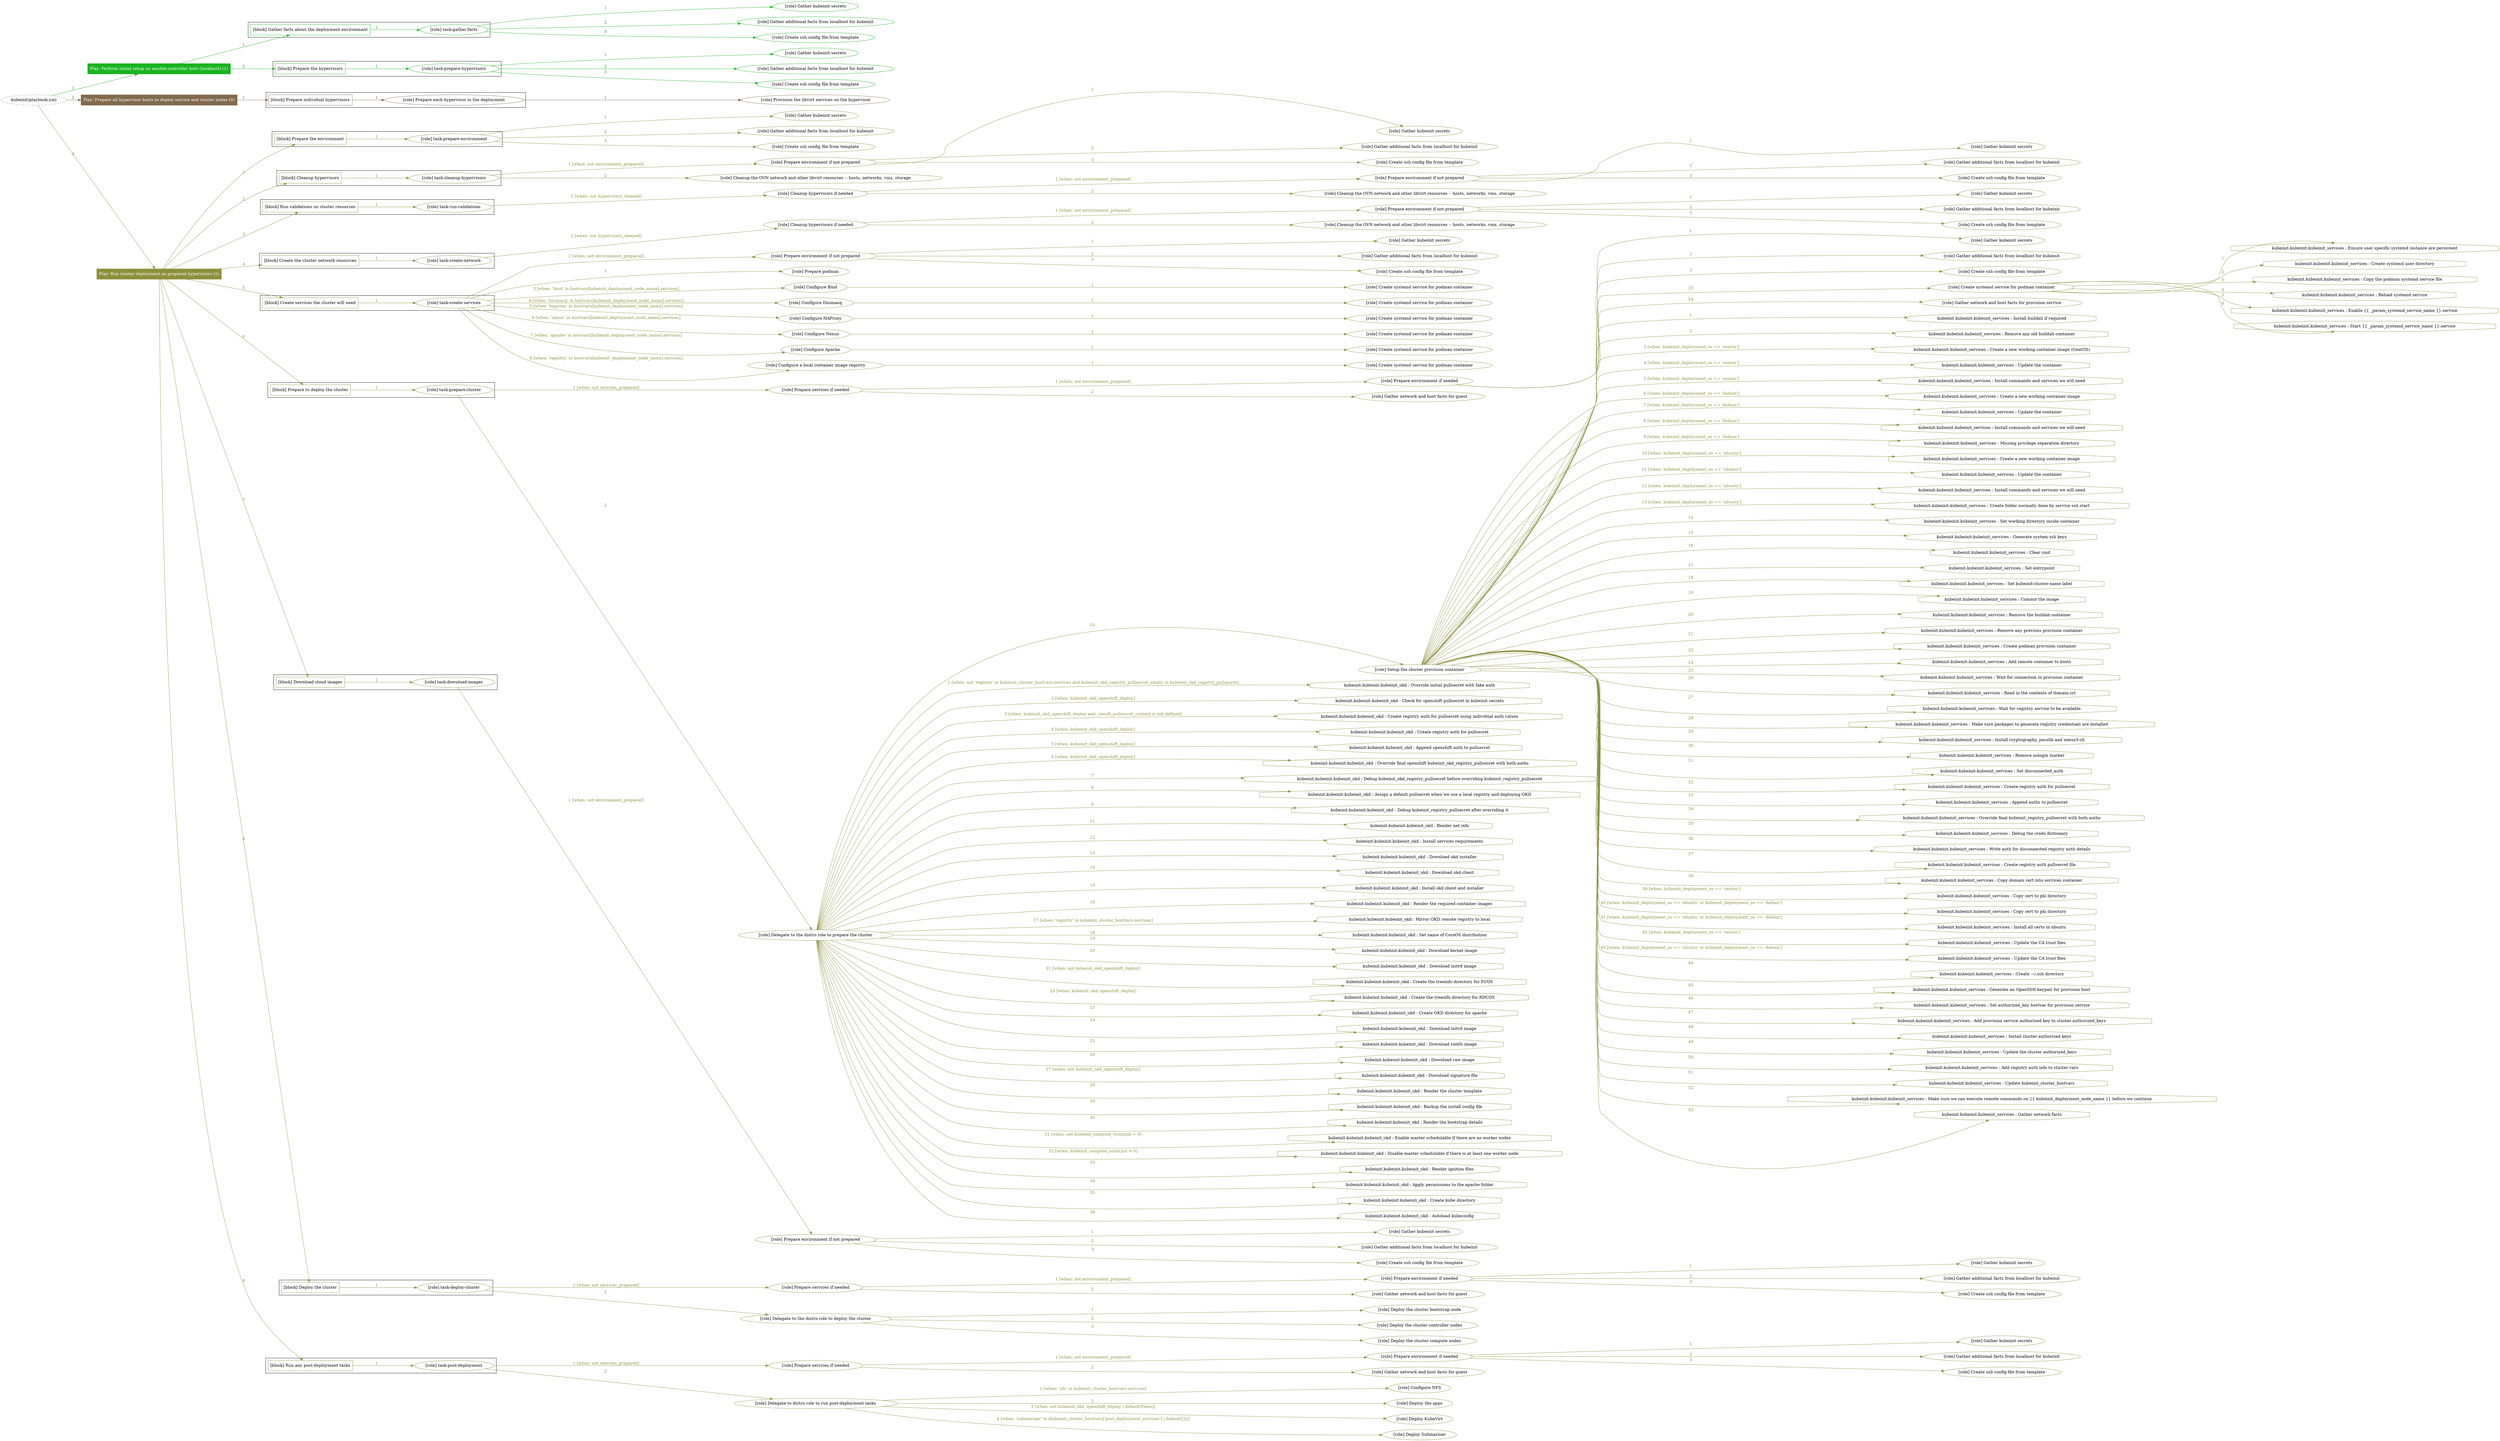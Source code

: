 digraph {
	graph [concentrate=true ordering=in rankdir=LR ratio=fill]
	edge [esep=5 sep=10]
	"kubeinit/playbook.yml" [URL="/home/runner/work/kubeinit/kubeinit/kubeinit/playbook.yml" id=playbook_495a8ce4 style=dotted]
	play_dee85752 [label="Play: Perform initial setup on ansible-controller host (localhost) (1)" URL="/home/runner/work/kubeinit/kubeinit/kubeinit/playbook.yml" color="#18b41f" fontcolor="#ffffff" id=play_dee85752 shape=box style=filled tooltip=localhost]
	"kubeinit/playbook.yml" -> play_dee85752 [label="1 " color="#18b41f" fontcolor="#18b41f" id=edge_f2ba2687 labeltooltip="1 " tooltip="1 "]
	subgraph "Gather kubeinit secrets" {
		role_c0da3eba [label="[role] Gather kubeinit secrets" URL="/home/runner/.ansible/collections/ansible_collections/kubeinit/kubeinit/roles/kubeinit_prepare/tasks/gather_kubeinit_facts.yml" color="#18b41f" id=role_c0da3eba tooltip="Gather kubeinit secrets"]
	}
	subgraph "Gather additional facts from localhost for kubeinit" {
		role_763c21ed [label="[role] Gather additional facts from localhost for kubeinit" URL="/home/runner/.ansible/collections/ansible_collections/kubeinit/kubeinit/roles/kubeinit_prepare/tasks/gather_kubeinit_facts.yml" color="#18b41f" id=role_763c21ed tooltip="Gather additional facts from localhost for kubeinit"]
	}
	subgraph "Create ssh config file from template" {
		role_f2ff390c [label="[role] Create ssh config file from template" URL="/home/runner/.ansible/collections/ansible_collections/kubeinit/kubeinit/roles/kubeinit_prepare/tasks/gather_kubeinit_facts.yml" color="#18b41f" id=role_f2ff390c tooltip="Create ssh config file from template"]
	}
	subgraph "task-gather-facts" {
		role_b016d368 [label="[role] task-gather-facts" URL="/home/runner/work/kubeinit/kubeinit/kubeinit/playbook.yml" color="#18b41f" id=role_b016d368 tooltip="task-gather-facts"]
		role_b016d368 -> role_c0da3eba [label="1 " color="#18b41f" fontcolor="#18b41f" id=edge_73536584 labeltooltip="1 " tooltip="1 "]
		role_b016d368 -> role_763c21ed [label="2 " color="#18b41f" fontcolor="#18b41f" id=edge_4b84ce55 labeltooltip="2 " tooltip="2 "]
		role_b016d368 -> role_f2ff390c [label="3 " color="#18b41f" fontcolor="#18b41f" id=edge_152056d2 labeltooltip="3 " tooltip="3 "]
	}
	subgraph "Gather kubeinit secrets" {
		role_add9407d [label="[role] Gather kubeinit secrets" URL="/home/runner/.ansible/collections/ansible_collections/kubeinit/kubeinit/roles/kubeinit_prepare/tasks/gather_kubeinit_facts.yml" color="#18b41f" id=role_add9407d tooltip="Gather kubeinit secrets"]
	}
	subgraph "Gather additional facts from localhost for kubeinit" {
		role_03713208 [label="[role] Gather additional facts from localhost for kubeinit" URL="/home/runner/.ansible/collections/ansible_collections/kubeinit/kubeinit/roles/kubeinit_prepare/tasks/gather_kubeinit_facts.yml" color="#18b41f" id=role_03713208 tooltip="Gather additional facts from localhost for kubeinit"]
	}
	subgraph "Create ssh config file from template" {
		role_85bf763b [label="[role] Create ssh config file from template" URL="/home/runner/.ansible/collections/ansible_collections/kubeinit/kubeinit/roles/kubeinit_prepare/tasks/gather_kubeinit_facts.yml" color="#18b41f" id=role_85bf763b tooltip="Create ssh config file from template"]
	}
	subgraph "task-prepare-hypervisors" {
		role_6c070846 [label="[role] task-prepare-hypervisors" URL="/home/runner/work/kubeinit/kubeinit/kubeinit/playbook.yml" color="#18b41f" id=role_6c070846 tooltip="task-prepare-hypervisors"]
		role_6c070846 -> role_add9407d [label="1 " color="#18b41f" fontcolor="#18b41f" id=edge_f4640c82 labeltooltip="1 " tooltip="1 "]
		role_6c070846 -> role_03713208 [label="2 " color="#18b41f" fontcolor="#18b41f" id=edge_66962e9d labeltooltip="2 " tooltip="2 "]
		role_6c070846 -> role_85bf763b [label="3 " color="#18b41f" fontcolor="#18b41f" id=edge_f6bb8f11 labeltooltip="3 " tooltip="3 "]
	}
	subgraph "Play: Perform initial setup on ansible-controller host (localhost) (1)" {
		play_dee85752 -> block_45d9028a [label=1 color="#18b41f" fontcolor="#18b41f" id=edge_0fc3f6ec labeltooltip=1 tooltip=1]
		subgraph cluster_block_45d9028a {
			block_45d9028a [label="[block] Gather facts about the deployment environment" URL="/home/runner/work/kubeinit/kubeinit/kubeinit/playbook.yml" color="#18b41f" id=block_45d9028a labeltooltip="Gather facts about the deployment environment" shape=box tooltip="Gather facts about the deployment environment"]
			block_45d9028a -> role_b016d368 [label="1 " color="#18b41f" fontcolor="#18b41f" id=edge_a5ffc64a labeltooltip="1 " tooltip="1 "]
		}
		play_dee85752 -> block_39f0d3b9 [label=2 color="#18b41f" fontcolor="#18b41f" id=edge_f537e974 labeltooltip=2 tooltip=2]
		subgraph cluster_block_39f0d3b9 {
			block_39f0d3b9 [label="[block] Prepare the hypervisors" URL="/home/runner/work/kubeinit/kubeinit/kubeinit/playbook.yml" color="#18b41f" id=block_39f0d3b9 labeltooltip="Prepare the hypervisors" shape=box tooltip="Prepare the hypervisors"]
			block_39f0d3b9 -> role_6c070846 [label="1 " color="#18b41f" fontcolor="#18b41f" id=edge_cd7becf9 labeltooltip="1 " tooltip="1 "]
		}
	}
	play_928df2fa [label="Play: Prepare all hypervisor hosts to deploy service and cluster nodes (0)" URL="/home/runner/work/kubeinit/kubeinit/kubeinit/playbook.yml" color="#81694b" fontcolor="#ffffff" id=play_928df2fa shape=box style=filled tooltip="Play: Prepare all hypervisor hosts to deploy service and cluster nodes (0)"]
	"kubeinit/playbook.yml" -> play_928df2fa [label="2 " color="#81694b" fontcolor="#81694b" id=edge_a5d5fcdd labeltooltip="2 " tooltip="2 "]
	subgraph "Provision the libvirt services on the hypervisor" {
		role_82a4f971 [label="[role] Provision the libvirt services on the hypervisor" URL="/home/runner/.ansible/collections/ansible_collections/kubeinit/kubeinit/roles/kubeinit_prepare/tasks/prepare_hypervisor.yml" color="#81694b" id=role_82a4f971 tooltip="Provision the libvirt services on the hypervisor"]
	}
	subgraph "Prepare each hypervisor in the deployment" {
		role_c35d0642 [label="[role] Prepare each hypervisor in the deployment" URL="/home/runner/work/kubeinit/kubeinit/kubeinit/playbook.yml" color="#81694b" id=role_c35d0642 tooltip="Prepare each hypervisor in the deployment"]
		role_c35d0642 -> role_82a4f971 [label="1 " color="#81694b" fontcolor="#81694b" id=edge_19fe32b6 labeltooltip="1 " tooltip="1 "]
	}
	subgraph "Play: Prepare all hypervisor hosts to deploy service and cluster nodes (0)" {
		play_928df2fa -> block_3cdf9b93 [label=1 color="#81694b" fontcolor="#81694b" id=edge_7867f28d labeltooltip=1 tooltip=1]
		subgraph cluster_block_3cdf9b93 {
			block_3cdf9b93 [label="[block] Prepare individual hypervisors" URL="/home/runner/work/kubeinit/kubeinit/kubeinit/playbook.yml" color="#81694b" id=block_3cdf9b93 labeltooltip="Prepare individual hypervisors" shape=box tooltip="Prepare individual hypervisors"]
			block_3cdf9b93 -> role_c35d0642 [label="1 " color="#81694b" fontcolor="#81694b" id=edge_4ac4a60f labeltooltip="1 " tooltip="1 "]
		}
	}
	play_94eabd6b [label="Play: Run cluster deployment on prepared hypervisors (1)" URL="/home/runner/work/kubeinit/kubeinit/kubeinit/playbook.yml" color="#8c903c" fontcolor="#ffffff" id=play_94eabd6b shape=box style=filled tooltip=localhost]
	"kubeinit/playbook.yml" -> play_94eabd6b [label="3 " color="#8c903c" fontcolor="#8c903c" id=edge_02d37942 labeltooltip="3 " tooltip="3 "]
	subgraph "Gather kubeinit secrets" {
		role_67448aa2 [label="[role] Gather kubeinit secrets" URL="/home/runner/.ansible/collections/ansible_collections/kubeinit/kubeinit/roles/kubeinit_prepare/tasks/gather_kubeinit_facts.yml" color="#8c903c" id=role_67448aa2 tooltip="Gather kubeinit secrets"]
	}
	subgraph "Gather additional facts from localhost for kubeinit" {
		role_c3743e2e [label="[role] Gather additional facts from localhost for kubeinit" URL="/home/runner/.ansible/collections/ansible_collections/kubeinit/kubeinit/roles/kubeinit_prepare/tasks/gather_kubeinit_facts.yml" color="#8c903c" id=role_c3743e2e tooltip="Gather additional facts from localhost for kubeinit"]
	}
	subgraph "Create ssh config file from template" {
		role_c2a5533d [label="[role] Create ssh config file from template" URL="/home/runner/.ansible/collections/ansible_collections/kubeinit/kubeinit/roles/kubeinit_prepare/tasks/gather_kubeinit_facts.yml" color="#8c903c" id=role_c2a5533d tooltip="Create ssh config file from template"]
	}
	subgraph "task-prepare-environment" {
		role_518ba164 [label="[role] task-prepare-environment" URL="/home/runner/work/kubeinit/kubeinit/kubeinit/playbook.yml" color="#8c903c" id=role_518ba164 tooltip="task-prepare-environment"]
		role_518ba164 -> role_67448aa2 [label="1 " color="#8c903c" fontcolor="#8c903c" id=edge_82fdbc50 labeltooltip="1 " tooltip="1 "]
		role_518ba164 -> role_c3743e2e [label="2 " color="#8c903c" fontcolor="#8c903c" id=edge_2fcbde80 labeltooltip="2 " tooltip="2 "]
		role_518ba164 -> role_c2a5533d [label="3 " color="#8c903c" fontcolor="#8c903c" id=edge_07fbb85e labeltooltip="3 " tooltip="3 "]
	}
	subgraph "Gather kubeinit secrets" {
		role_fcd14422 [label="[role] Gather kubeinit secrets" URL="/home/runner/.ansible/collections/ansible_collections/kubeinit/kubeinit/roles/kubeinit_prepare/tasks/gather_kubeinit_facts.yml" color="#8c903c" id=role_fcd14422 tooltip="Gather kubeinit secrets"]
	}
	subgraph "Gather additional facts from localhost for kubeinit" {
		role_f055dc79 [label="[role] Gather additional facts from localhost for kubeinit" URL="/home/runner/.ansible/collections/ansible_collections/kubeinit/kubeinit/roles/kubeinit_prepare/tasks/gather_kubeinit_facts.yml" color="#8c903c" id=role_f055dc79 tooltip="Gather additional facts from localhost for kubeinit"]
	}
	subgraph "Create ssh config file from template" {
		role_807ff0ec [label="[role] Create ssh config file from template" URL="/home/runner/.ansible/collections/ansible_collections/kubeinit/kubeinit/roles/kubeinit_prepare/tasks/gather_kubeinit_facts.yml" color="#8c903c" id=role_807ff0ec tooltip="Create ssh config file from template"]
	}
	subgraph "Prepare environment if not prepared" {
		role_e69e26fa [label="[role] Prepare environment if not prepared" URL="/home/runner/.ansible/collections/ansible_collections/kubeinit/kubeinit/roles/kubeinit_prepare/tasks/cleanup_hypervisors.yml" color="#8c903c" id=role_e69e26fa tooltip="Prepare environment if not prepared"]
		role_e69e26fa -> role_fcd14422 [label="1 " color="#8c903c" fontcolor="#8c903c" id=edge_dd45c55f labeltooltip="1 " tooltip="1 "]
		role_e69e26fa -> role_f055dc79 [label="2 " color="#8c903c" fontcolor="#8c903c" id=edge_2d95ac69 labeltooltip="2 " tooltip="2 "]
		role_e69e26fa -> role_807ff0ec [label="3 " color="#8c903c" fontcolor="#8c903c" id=edge_1ca07a28 labeltooltip="3 " tooltip="3 "]
	}
	subgraph "Cleanup the OVN network and other libvirt resources -- hosts, networks, vms, storage" {
		role_570dacab [label="[role] Cleanup the OVN network and other libvirt resources -- hosts, networks, vms, storage" URL="/home/runner/.ansible/collections/ansible_collections/kubeinit/kubeinit/roles/kubeinit_prepare/tasks/cleanup_hypervisors.yml" color="#8c903c" id=role_570dacab tooltip="Cleanup the OVN network and other libvirt resources -- hosts, networks, vms, storage"]
	}
	subgraph "task-cleanup-hypervisors" {
		role_f5dc39a1 [label="[role] task-cleanup-hypervisors" URL="/home/runner/work/kubeinit/kubeinit/kubeinit/playbook.yml" color="#8c903c" id=role_f5dc39a1 tooltip="task-cleanup-hypervisors"]
		role_f5dc39a1 -> role_e69e26fa [label="1 [when: not environment_prepared]" color="#8c903c" fontcolor="#8c903c" id=edge_fe759de7 labeltooltip="1 [when: not environment_prepared]" tooltip="1 [when: not environment_prepared]"]
		role_f5dc39a1 -> role_570dacab [label="2 " color="#8c903c" fontcolor="#8c903c" id=edge_a09d1129 labeltooltip="2 " tooltip="2 "]
	}
	subgraph "Gather kubeinit secrets" {
		role_4ca7fe6b [label="[role] Gather kubeinit secrets" URL="/home/runner/.ansible/collections/ansible_collections/kubeinit/kubeinit/roles/kubeinit_prepare/tasks/gather_kubeinit_facts.yml" color="#8c903c" id=role_4ca7fe6b tooltip="Gather kubeinit secrets"]
	}
	subgraph "Gather additional facts from localhost for kubeinit" {
		role_691cc6b5 [label="[role] Gather additional facts from localhost for kubeinit" URL="/home/runner/.ansible/collections/ansible_collections/kubeinit/kubeinit/roles/kubeinit_prepare/tasks/gather_kubeinit_facts.yml" color="#8c903c" id=role_691cc6b5 tooltip="Gather additional facts from localhost for kubeinit"]
	}
	subgraph "Create ssh config file from template" {
		role_f53178a5 [label="[role] Create ssh config file from template" URL="/home/runner/.ansible/collections/ansible_collections/kubeinit/kubeinit/roles/kubeinit_prepare/tasks/gather_kubeinit_facts.yml" color="#8c903c" id=role_f53178a5 tooltip="Create ssh config file from template"]
	}
	subgraph "Prepare environment if not prepared" {
		role_ba464028 [label="[role] Prepare environment if not prepared" URL="/home/runner/.ansible/collections/ansible_collections/kubeinit/kubeinit/roles/kubeinit_prepare/tasks/cleanup_hypervisors.yml" color="#8c903c" id=role_ba464028 tooltip="Prepare environment if not prepared"]
		role_ba464028 -> role_4ca7fe6b [label="1 " color="#8c903c" fontcolor="#8c903c" id=edge_06fccc6c labeltooltip="1 " tooltip="1 "]
		role_ba464028 -> role_691cc6b5 [label="2 " color="#8c903c" fontcolor="#8c903c" id=edge_09368ab6 labeltooltip="2 " tooltip="2 "]
		role_ba464028 -> role_f53178a5 [label="3 " color="#8c903c" fontcolor="#8c903c" id=edge_df903448 labeltooltip="3 " tooltip="3 "]
	}
	subgraph "Cleanup the OVN network and other libvirt resources -- hosts, networks, vms, storage" {
		role_a98108ad [label="[role] Cleanup the OVN network and other libvirt resources -- hosts, networks, vms, storage" URL="/home/runner/.ansible/collections/ansible_collections/kubeinit/kubeinit/roles/kubeinit_prepare/tasks/cleanup_hypervisors.yml" color="#8c903c" id=role_a98108ad tooltip="Cleanup the OVN network and other libvirt resources -- hosts, networks, vms, storage"]
	}
	subgraph "Cleanup hypervisors if needed" {
		role_70fd2ea5 [label="[role] Cleanup hypervisors if needed" URL="/home/runner/.ansible/collections/ansible_collections/kubeinit/kubeinit/roles/kubeinit_validations/tasks/main.yml" color="#8c903c" id=role_70fd2ea5 tooltip="Cleanup hypervisors if needed"]
		role_70fd2ea5 -> role_ba464028 [label="1 [when: not environment_prepared]" color="#8c903c" fontcolor="#8c903c" id=edge_4c9b6510 labeltooltip="1 [when: not environment_prepared]" tooltip="1 [when: not environment_prepared]"]
		role_70fd2ea5 -> role_a98108ad [label="2 " color="#8c903c" fontcolor="#8c903c" id=edge_a9957072 labeltooltip="2 " tooltip="2 "]
	}
	subgraph "task-run-validations" {
		role_a6213079 [label="[role] task-run-validations" URL="/home/runner/work/kubeinit/kubeinit/kubeinit/playbook.yml" color="#8c903c" id=role_a6213079 tooltip="task-run-validations"]
		role_a6213079 -> role_70fd2ea5 [label="1 [when: not hypervisors_cleaned]" color="#8c903c" fontcolor="#8c903c" id=edge_b6126021 labeltooltip="1 [when: not hypervisors_cleaned]" tooltip="1 [when: not hypervisors_cleaned]"]
	}
	subgraph "Gather kubeinit secrets" {
		role_94be7389 [label="[role] Gather kubeinit secrets" URL="/home/runner/.ansible/collections/ansible_collections/kubeinit/kubeinit/roles/kubeinit_prepare/tasks/gather_kubeinit_facts.yml" color="#8c903c" id=role_94be7389 tooltip="Gather kubeinit secrets"]
	}
	subgraph "Gather additional facts from localhost for kubeinit" {
		role_20307266 [label="[role] Gather additional facts from localhost for kubeinit" URL="/home/runner/.ansible/collections/ansible_collections/kubeinit/kubeinit/roles/kubeinit_prepare/tasks/gather_kubeinit_facts.yml" color="#8c903c" id=role_20307266 tooltip="Gather additional facts from localhost for kubeinit"]
	}
	subgraph "Create ssh config file from template" {
		role_ec3a5599 [label="[role] Create ssh config file from template" URL="/home/runner/.ansible/collections/ansible_collections/kubeinit/kubeinit/roles/kubeinit_prepare/tasks/gather_kubeinit_facts.yml" color="#8c903c" id=role_ec3a5599 tooltip="Create ssh config file from template"]
	}
	subgraph "Prepare environment if not prepared" {
		role_807df9ba [label="[role] Prepare environment if not prepared" URL="/home/runner/.ansible/collections/ansible_collections/kubeinit/kubeinit/roles/kubeinit_prepare/tasks/cleanup_hypervisors.yml" color="#8c903c" id=role_807df9ba tooltip="Prepare environment if not prepared"]
		role_807df9ba -> role_94be7389 [label="1 " color="#8c903c" fontcolor="#8c903c" id=edge_51f635e1 labeltooltip="1 " tooltip="1 "]
		role_807df9ba -> role_20307266 [label="2 " color="#8c903c" fontcolor="#8c903c" id=edge_2d926e1f labeltooltip="2 " tooltip="2 "]
		role_807df9ba -> role_ec3a5599 [label="3 " color="#8c903c" fontcolor="#8c903c" id=edge_a0a2e578 labeltooltip="3 " tooltip="3 "]
	}
	subgraph "Cleanup the OVN network and other libvirt resources -- hosts, networks, vms, storage" {
		role_0dfb60a1 [label="[role] Cleanup the OVN network and other libvirt resources -- hosts, networks, vms, storage" URL="/home/runner/.ansible/collections/ansible_collections/kubeinit/kubeinit/roles/kubeinit_prepare/tasks/cleanup_hypervisors.yml" color="#8c903c" id=role_0dfb60a1 tooltip="Cleanup the OVN network and other libvirt resources -- hosts, networks, vms, storage"]
	}
	subgraph "Cleanup hypervisors if needed" {
		role_ba0560c3 [label="[role] Cleanup hypervisors if needed" URL="/home/runner/.ansible/collections/ansible_collections/kubeinit/kubeinit/roles/kubeinit_libvirt/tasks/create_network.yml" color="#8c903c" id=role_ba0560c3 tooltip="Cleanup hypervisors if needed"]
		role_ba0560c3 -> role_807df9ba [label="1 [when: not environment_prepared]" color="#8c903c" fontcolor="#8c903c" id=edge_5ca69e86 labeltooltip="1 [when: not environment_prepared]" tooltip="1 [when: not environment_prepared]"]
		role_ba0560c3 -> role_0dfb60a1 [label="2 " color="#8c903c" fontcolor="#8c903c" id=edge_7f7cadd6 labeltooltip="2 " tooltip="2 "]
	}
	subgraph "task-create-network" {
		role_41a5116f [label="[role] task-create-network" URL="/home/runner/work/kubeinit/kubeinit/kubeinit/playbook.yml" color="#8c903c" id=role_41a5116f tooltip="task-create-network"]
		role_41a5116f -> role_ba0560c3 [label="1 [when: not hypervisors_cleaned]" color="#8c903c" fontcolor="#8c903c" id=edge_cdb8c453 labeltooltip="1 [when: not hypervisors_cleaned]" tooltip="1 [when: not hypervisors_cleaned]"]
	}
	subgraph "Gather kubeinit secrets" {
		role_df0c1f79 [label="[role] Gather kubeinit secrets" URL="/home/runner/.ansible/collections/ansible_collections/kubeinit/kubeinit/roles/kubeinit_prepare/tasks/gather_kubeinit_facts.yml" color="#8c903c" id=role_df0c1f79 tooltip="Gather kubeinit secrets"]
	}
	subgraph "Gather additional facts from localhost for kubeinit" {
		role_d34384df [label="[role] Gather additional facts from localhost for kubeinit" URL="/home/runner/.ansible/collections/ansible_collections/kubeinit/kubeinit/roles/kubeinit_prepare/tasks/gather_kubeinit_facts.yml" color="#8c903c" id=role_d34384df tooltip="Gather additional facts from localhost for kubeinit"]
	}
	subgraph "Create ssh config file from template" {
		role_45ed11e1 [label="[role] Create ssh config file from template" URL="/home/runner/.ansible/collections/ansible_collections/kubeinit/kubeinit/roles/kubeinit_prepare/tasks/gather_kubeinit_facts.yml" color="#8c903c" id=role_45ed11e1 tooltip="Create ssh config file from template"]
	}
	subgraph "Prepare environment if not prepared" {
		role_3d83b575 [label="[role] Prepare environment if not prepared" URL="/home/runner/.ansible/collections/ansible_collections/kubeinit/kubeinit/roles/kubeinit_services/tasks/main.yml" color="#8c903c" id=role_3d83b575 tooltip="Prepare environment if not prepared"]
		role_3d83b575 -> role_df0c1f79 [label="1 " color="#8c903c" fontcolor="#8c903c" id=edge_2eb1c1b9 labeltooltip="1 " tooltip="1 "]
		role_3d83b575 -> role_d34384df [label="2 " color="#8c903c" fontcolor="#8c903c" id=edge_90b7f8b2 labeltooltip="2 " tooltip="2 "]
		role_3d83b575 -> role_45ed11e1 [label="3 " color="#8c903c" fontcolor="#8c903c" id=edge_4f1a97a0 labeltooltip="3 " tooltip="3 "]
	}
	subgraph "Prepare podman" {
		role_db30def0 [label="[role] Prepare podman" URL="/home/runner/.ansible/collections/ansible_collections/kubeinit/kubeinit/roles/kubeinit_services/tasks/00_create_service_pod.yml" color="#8c903c" id=role_db30def0 tooltip="Prepare podman"]
	}
	subgraph "Create systemd service for podman container" {
		role_8071e2ca [label="[role] Create systemd service for podman container" URL="/home/runner/.ansible/collections/ansible_collections/kubeinit/kubeinit/roles/kubeinit_bind/tasks/main.yml" color="#8c903c" id=role_8071e2ca tooltip="Create systemd service for podman container"]
	}
	subgraph "Configure Bind" {
		role_acda1a37 [label="[role] Configure Bind" URL="/home/runner/.ansible/collections/ansible_collections/kubeinit/kubeinit/roles/kubeinit_services/tasks/start_services_containers.yml" color="#8c903c" id=role_acda1a37 tooltip="Configure Bind"]
		role_acda1a37 -> role_8071e2ca [label="1 " color="#8c903c" fontcolor="#8c903c" id=edge_06a16591 labeltooltip="1 " tooltip="1 "]
	}
	subgraph "Create systemd service for podman container" {
		role_9cb28695 [label="[role] Create systemd service for podman container" URL="/home/runner/.ansible/collections/ansible_collections/kubeinit/kubeinit/roles/kubeinit_dnsmasq/tasks/main.yml" color="#8c903c" id=role_9cb28695 tooltip="Create systemd service for podman container"]
	}
	subgraph "Configure Dnsmasq" {
		role_c956b110 [label="[role] Configure Dnsmasq" URL="/home/runner/.ansible/collections/ansible_collections/kubeinit/kubeinit/roles/kubeinit_services/tasks/start_services_containers.yml" color="#8c903c" id=role_c956b110 tooltip="Configure Dnsmasq"]
		role_c956b110 -> role_9cb28695 [label="1 " color="#8c903c" fontcolor="#8c903c" id=edge_8162fa3d labeltooltip="1 " tooltip="1 "]
	}
	subgraph "Create systemd service for podman container" {
		role_84752d56 [label="[role] Create systemd service for podman container" URL="/home/runner/.ansible/collections/ansible_collections/kubeinit/kubeinit/roles/kubeinit_haproxy/tasks/main.yml" color="#8c903c" id=role_84752d56 tooltip="Create systemd service for podman container"]
	}
	subgraph "Configure HAProxy" {
		role_c63d78c7 [label="[role] Configure HAProxy" URL="/home/runner/.ansible/collections/ansible_collections/kubeinit/kubeinit/roles/kubeinit_services/tasks/start_services_containers.yml" color="#8c903c" id=role_c63d78c7 tooltip="Configure HAProxy"]
		role_c63d78c7 -> role_84752d56 [label="1 " color="#8c903c" fontcolor="#8c903c" id=edge_89272524 labeltooltip="1 " tooltip="1 "]
	}
	subgraph "Create systemd service for podman container" {
		role_da49cdfe [label="[role] Create systemd service for podman container" URL="/home/runner/.ansible/collections/ansible_collections/kubeinit/kubeinit/roles/kubeinit_nexus/tasks/main.yml" color="#8c903c" id=role_da49cdfe tooltip="Create systemd service for podman container"]
	}
	subgraph "Configure Nexus" {
		role_b0257758 [label="[role] Configure Nexus" URL="/home/runner/.ansible/collections/ansible_collections/kubeinit/kubeinit/roles/kubeinit_services/tasks/start_services_containers.yml" color="#8c903c" id=role_b0257758 tooltip="Configure Nexus"]
		role_b0257758 -> role_da49cdfe [label="1 " color="#8c903c" fontcolor="#8c903c" id=edge_82d37937 labeltooltip="1 " tooltip="1 "]
	}
	subgraph "Create systemd service for podman container" {
		role_b608fca8 [label="[role] Create systemd service for podman container" URL="/home/runner/.ansible/collections/ansible_collections/kubeinit/kubeinit/roles/kubeinit_apache/tasks/main.yml" color="#8c903c" id=role_b608fca8 tooltip="Create systemd service for podman container"]
	}
	subgraph "Configure Apache" {
		role_1d65969a [label="[role] Configure Apache" URL="/home/runner/.ansible/collections/ansible_collections/kubeinit/kubeinit/roles/kubeinit_services/tasks/start_services_containers.yml" color="#8c903c" id=role_1d65969a tooltip="Configure Apache"]
		role_1d65969a -> role_b608fca8 [label="1 " color="#8c903c" fontcolor="#8c903c" id=edge_03323eb9 labeltooltip="1 " tooltip="1 "]
	}
	subgraph "Create systemd service for podman container" {
		role_85a0d703 [label="[role] Create systemd service for podman container" URL="/home/runner/.ansible/collections/ansible_collections/kubeinit/kubeinit/roles/kubeinit_registry/tasks/main.yml" color="#8c903c" id=role_85a0d703 tooltip="Create systemd service for podman container"]
	}
	subgraph "Configure a local container image registry" {
		role_32e91218 [label="[role] Configure a local container image registry" URL="/home/runner/.ansible/collections/ansible_collections/kubeinit/kubeinit/roles/kubeinit_services/tasks/start_services_containers.yml" color="#8c903c" id=role_32e91218 tooltip="Configure a local container image registry"]
		role_32e91218 -> role_85a0d703 [label="1 " color="#8c903c" fontcolor="#8c903c" id=edge_15a1e399 labeltooltip="1 " tooltip="1 "]
	}
	subgraph "task-create-services" {
		role_5858a7f5 [label="[role] task-create-services" URL="/home/runner/work/kubeinit/kubeinit/kubeinit/playbook.yml" color="#8c903c" id=role_5858a7f5 tooltip="task-create-services"]
		role_5858a7f5 -> role_3d83b575 [label="1 [when: not environment_prepared]" color="#8c903c" fontcolor="#8c903c" id=edge_d8039f53 labeltooltip="1 [when: not environment_prepared]" tooltip="1 [when: not environment_prepared]"]
		role_5858a7f5 -> role_db30def0 [label="2 " color="#8c903c" fontcolor="#8c903c" id=edge_a19ed116 labeltooltip="2 " tooltip="2 "]
		role_5858a7f5 -> role_acda1a37 [label="3 [when: 'bind' in hostvars[kubeinit_deployment_node_name].services]" color="#8c903c" fontcolor="#8c903c" id=edge_7a299ba8 labeltooltip="3 [when: 'bind' in hostvars[kubeinit_deployment_node_name].services]" tooltip="3 [when: 'bind' in hostvars[kubeinit_deployment_node_name].services]"]
		role_5858a7f5 -> role_c956b110 [label="4 [when: 'dnsmasq' in hostvars[kubeinit_deployment_node_name].services]" color="#8c903c" fontcolor="#8c903c" id=edge_fabb0483 labeltooltip="4 [when: 'dnsmasq' in hostvars[kubeinit_deployment_node_name].services]" tooltip="4 [when: 'dnsmasq' in hostvars[kubeinit_deployment_node_name].services]"]
		role_5858a7f5 -> role_c63d78c7 [label="5 [when: 'haproxy' in hostvars[kubeinit_deployment_node_name].services]" color="#8c903c" fontcolor="#8c903c" id=edge_643eee4b labeltooltip="5 [when: 'haproxy' in hostvars[kubeinit_deployment_node_name].services]" tooltip="5 [when: 'haproxy' in hostvars[kubeinit_deployment_node_name].services]"]
		role_5858a7f5 -> role_b0257758 [label="6 [when: 'nexus' in hostvars[kubeinit_deployment_node_name].services]" color="#8c903c" fontcolor="#8c903c" id=edge_a5994496 labeltooltip="6 [when: 'nexus' in hostvars[kubeinit_deployment_node_name].services]" tooltip="6 [when: 'nexus' in hostvars[kubeinit_deployment_node_name].services]"]
		role_5858a7f5 -> role_1d65969a [label="7 [when: 'apache' in hostvars[kubeinit_deployment_node_name].services]" color="#8c903c" fontcolor="#8c903c" id=edge_9bee6238 labeltooltip="7 [when: 'apache' in hostvars[kubeinit_deployment_node_name].services]" tooltip="7 [when: 'apache' in hostvars[kubeinit_deployment_node_name].services]"]
		role_5858a7f5 -> role_32e91218 [label="8 [when: 'registry' in hostvars[kubeinit_deployment_node_name].services]" color="#8c903c" fontcolor="#8c903c" id=edge_477bf507 labeltooltip="8 [when: 'registry' in hostvars[kubeinit_deployment_node_name].services]" tooltip="8 [when: 'registry' in hostvars[kubeinit_deployment_node_name].services]"]
	}
	subgraph "Gather kubeinit secrets" {
		role_14c01287 [label="[role] Gather kubeinit secrets" URL="/home/runner/.ansible/collections/ansible_collections/kubeinit/kubeinit/roles/kubeinit_prepare/tasks/gather_kubeinit_facts.yml" color="#8c903c" id=role_14c01287 tooltip="Gather kubeinit secrets"]
	}
	subgraph "Gather additional facts from localhost for kubeinit" {
		role_8fe0c9e9 [label="[role] Gather additional facts from localhost for kubeinit" URL="/home/runner/.ansible/collections/ansible_collections/kubeinit/kubeinit/roles/kubeinit_prepare/tasks/gather_kubeinit_facts.yml" color="#8c903c" id=role_8fe0c9e9 tooltip="Gather additional facts from localhost for kubeinit"]
	}
	subgraph "Create ssh config file from template" {
		role_1e41e29f [label="[role] Create ssh config file from template" URL="/home/runner/.ansible/collections/ansible_collections/kubeinit/kubeinit/roles/kubeinit_prepare/tasks/gather_kubeinit_facts.yml" color="#8c903c" id=role_1e41e29f tooltip="Create ssh config file from template"]
	}
	subgraph "Prepare environment if needed" {
		role_314083df [label="[role] Prepare environment if needed" URL="/home/runner/.ansible/collections/ansible_collections/kubeinit/kubeinit/roles/kubeinit_services/tasks/prepare_services.yml" color="#8c903c" id=role_314083df tooltip="Prepare environment if needed"]
		role_314083df -> role_14c01287 [label="1 " color="#8c903c" fontcolor="#8c903c" id=edge_919aec9a labeltooltip="1 " tooltip="1 "]
		role_314083df -> role_8fe0c9e9 [label="2 " color="#8c903c" fontcolor="#8c903c" id=edge_90eb7017 labeltooltip="2 " tooltip="2 "]
		role_314083df -> role_1e41e29f [label="3 " color="#8c903c" fontcolor="#8c903c" id=edge_28bde5a9 labeltooltip="3 " tooltip="3 "]
	}
	subgraph "Gather network and host facts for guest" {
		role_6668582c [label="[role] Gather network and host facts for guest" URL="/home/runner/.ansible/collections/ansible_collections/kubeinit/kubeinit/roles/kubeinit_services/tasks/prepare_services.yml" color="#8c903c" id=role_6668582c tooltip="Gather network and host facts for guest"]
	}
	subgraph "Prepare services if needed" {
		role_c9f84989 [label="[role] Prepare services if needed" URL="/home/runner/.ansible/collections/ansible_collections/kubeinit/kubeinit/roles/kubeinit_prepare/tasks/prepare_cluster.yml" color="#8c903c" id=role_c9f84989 tooltip="Prepare services if needed"]
		role_c9f84989 -> role_314083df [label="1 [when: not environment_prepared]" color="#8c903c" fontcolor="#8c903c" id=edge_0b0c53a0 labeltooltip="1 [when: not environment_prepared]" tooltip="1 [when: not environment_prepared]"]
		role_c9f84989 -> role_6668582c [label="2 " color="#8c903c" fontcolor="#8c903c" id=edge_f395053c labeltooltip="2 " tooltip="2 "]
	}
	subgraph "Create systemd service for podman container" {
		role_bb4cead3 [label="[role] Create systemd service for podman container" URL="/home/runner/.ansible/collections/ansible_collections/kubeinit/kubeinit/roles/kubeinit_services/tasks/create_provision_container.yml" color="#8c903c" id=role_bb4cead3 tooltip="Create systemd service for podman container"]
		task_50bd527b [label="kubeinit.kubeinit.kubeinit_services : Ensure user specific systemd instance are persistent" URL="/home/runner/.ansible/collections/ansible_collections/kubeinit/kubeinit/roles/kubeinit_services/tasks/create_managed_service.yml" color="#8c903c" id=task_50bd527b shape=octagon tooltip="kubeinit.kubeinit.kubeinit_services : Ensure user specific systemd instance are persistent"]
		role_bb4cead3 -> task_50bd527b [label="1 " color="#8c903c" fontcolor="#8c903c" id=edge_9fd3dd56 labeltooltip="1 " tooltip="1 "]
		task_c72a5d5e [label="kubeinit.kubeinit.kubeinit_services : Create systemd user directory" URL="/home/runner/.ansible/collections/ansible_collections/kubeinit/kubeinit/roles/kubeinit_services/tasks/create_managed_service.yml" color="#8c903c" id=task_c72a5d5e shape=octagon tooltip="kubeinit.kubeinit.kubeinit_services : Create systemd user directory"]
		role_bb4cead3 -> task_c72a5d5e [label="2 " color="#8c903c" fontcolor="#8c903c" id=edge_5e53b71e labeltooltip="2 " tooltip="2 "]
		task_46b323c4 [label="kubeinit.kubeinit.kubeinit_services : Copy the podman systemd service file" URL="/home/runner/.ansible/collections/ansible_collections/kubeinit/kubeinit/roles/kubeinit_services/tasks/create_managed_service.yml" color="#8c903c" id=task_46b323c4 shape=octagon tooltip="kubeinit.kubeinit.kubeinit_services : Copy the podman systemd service file"]
		role_bb4cead3 -> task_46b323c4 [label="3 " color="#8c903c" fontcolor="#8c903c" id=edge_08fa4451 labeltooltip="3 " tooltip="3 "]
		task_46b62131 [label="kubeinit.kubeinit.kubeinit_services : Reload systemd service" URL="/home/runner/.ansible/collections/ansible_collections/kubeinit/kubeinit/roles/kubeinit_services/tasks/create_managed_service.yml" color="#8c903c" id=task_46b62131 shape=octagon tooltip="kubeinit.kubeinit.kubeinit_services : Reload systemd service"]
		role_bb4cead3 -> task_46b62131 [label="4 " color="#8c903c" fontcolor="#8c903c" id=edge_ccdc97ba labeltooltip="4 " tooltip="4 "]
		task_04d69463 [label="kubeinit.kubeinit.kubeinit_services : Enable {{ _param_systemd_service_name }}.service" URL="/home/runner/.ansible/collections/ansible_collections/kubeinit/kubeinit/roles/kubeinit_services/tasks/create_managed_service.yml" color="#8c903c" id=task_04d69463 shape=octagon tooltip="kubeinit.kubeinit.kubeinit_services : Enable {{ _param_systemd_service_name }}.service"]
		role_bb4cead3 -> task_04d69463 [label="5 " color="#8c903c" fontcolor="#8c903c" id=edge_2cfb312d labeltooltip="5 " tooltip="5 "]
		task_7b4180b3 [label="kubeinit.kubeinit.kubeinit_services : Start {{ _param_systemd_service_name }}.service" URL="/home/runner/.ansible/collections/ansible_collections/kubeinit/kubeinit/roles/kubeinit_services/tasks/create_managed_service.yml" color="#8c903c" id=task_7b4180b3 shape=octagon tooltip="kubeinit.kubeinit.kubeinit_services : Start {{ _param_systemd_service_name }}.service"]
		role_bb4cead3 -> task_7b4180b3 [label="6 " color="#8c903c" fontcolor="#8c903c" id=edge_3d23b8ac labeltooltip="6 " tooltip="6 "]
	}
	subgraph "Gather network and host facts for provision service" {
		role_92379cc6 [label="[role] Gather network and host facts for provision service" URL="/home/runner/.ansible/collections/ansible_collections/kubeinit/kubeinit/roles/kubeinit_services/tasks/create_provision_container.yml" color="#8c903c" id=role_92379cc6 tooltip="Gather network and host facts for provision service"]
	}
	subgraph "Setup the cluster provision container" {
		role_989f6a48 [label="[role] Setup the cluster provision container" URL="/home/runner/.ansible/collections/ansible_collections/kubeinit/kubeinit/roles/kubeinit_okd/tasks/prepare_cluster.yml" color="#8c903c" id=role_989f6a48 tooltip="Setup the cluster provision container"]
		task_0b869c9c [label="kubeinit.kubeinit.kubeinit_services : Install buildah if required" URL="/home/runner/.ansible/collections/ansible_collections/kubeinit/kubeinit/roles/kubeinit_services/tasks/create_provision_container.yml" color="#8c903c" id=task_0b869c9c shape=octagon tooltip="kubeinit.kubeinit.kubeinit_services : Install buildah if required"]
		role_989f6a48 -> task_0b869c9c [label="1 " color="#8c903c" fontcolor="#8c903c" id=edge_531a729a labeltooltip="1 " tooltip="1 "]
		task_cb44c089 [label="kubeinit.kubeinit.kubeinit_services : Remove any old buildah container" URL="/home/runner/.ansible/collections/ansible_collections/kubeinit/kubeinit/roles/kubeinit_services/tasks/create_provision_container.yml" color="#8c903c" id=task_cb44c089 shape=octagon tooltip="kubeinit.kubeinit.kubeinit_services : Remove any old buildah container"]
		role_989f6a48 -> task_cb44c089 [label="2 " color="#8c903c" fontcolor="#8c903c" id=edge_47ea72bf labeltooltip="2 " tooltip="2 "]
		task_8fff08b5 [label="kubeinit.kubeinit.kubeinit_services : Create a new working container image (CentOS)" URL="/home/runner/.ansible/collections/ansible_collections/kubeinit/kubeinit/roles/kubeinit_services/tasks/create_provision_container.yml" color="#8c903c" id=task_8fff08b5 shape=octagon tooltip="kubeinit.kubeinit.kubeinit_services : Create a new working container image (CentOS)"]
		role_989f6a48 -> task_8fff08b5 [label="3 [when: kubeinit_deployment_os == 'centos']" color="#8c903c" fontcolor="#8c903c" id=edge_22200c31 labeltooltip="3 [when: kubeinit_deployment_os == 'centos']" tooltip="3 [when: kubeinit_deployment_os == 'centos']"]
		task_60a45768 [label="kubeinit.kubeinit.kubeinit_services : Update the container" URL="/home/runner/.ansible/collections/ansible_collections/kubeinit/kubeinit/roles/kubeinit_services/tasks/create_provision_container.yml" color="#8c903c" id=task_60a45768 shape=octagon tooltip="kubeinit.kubeinit.kubeinit_services : Update the container"]
		role_989f6a48 -> task_60a45768 [label="4 [when: kubeinit_deployment_os == 'centos']" color="#8c903c" fontcolor="#8c903c" id=edge_b07807ea labeltooltip="4 [when: kubeinit_deployment_os == 'centos']" tooltip="4 [when: kubeinit_deployment_os == 'centos']"]
		task_0e8c3e33 [label="kubeinit.kubeinit.kubeinit_services : Install commands and services we will need" URL="/home/runner/.ansible/collections/ansible_collections/kubeinit/kubeinit/roles/kubeinit_services/tasks/create_provision_container.yml" color="#8c903c" id=task_0e8c3e33 shape=octagon tooltip="kubeinit.kubeinit.kubeinit_services : Install commands and services we will need"]
		role_989f6a48 -> task_0e8c3e33 [label="5 [when: kubeinit_deployment_os == 'centos']" color="#8c903c" fontcolor="#8c903c" id=edge_6754a897 labeltooltip="5 [when: kubeinit_deployment_os == 'centos']" tooltip="5 [when: kubeinit_deployment_os == 'centos']"]
		task_65c5fd5d [label="kubeinit.kubeinit.kubeinit_services : Create a new working container image" URL="/home/runner/.ansible/collections/ansible_collections/kubeinit/kubeinit/roles/kubeinit_services/tasks/create_provision_container.yml" color="#8c903c" id=task_65c5fd5d shape=octagon tooltip="kubeinit.kubeinit.kubeinit_services : Create a new working container image"]
		role_989f6a48 -> task_65c5fd5d [label="6 [when: kubeinit_deployment_os == 'debian']" color="#8c903c" fontcolor="#8c903c" id=edge_6bbc87c2 labeltooltip="6 [when: kubeinit_deployment_os == 'debian']" tooltip="6 [when: kubeinit_deployment_os == 'debian']"]
		task_3d71f0de [label="kubeinit.kubeinit.kubeinit_services : Update the container" URL="/home/runner/.ansible/collections/ansible_collections/kubeinit/kubeinit/roles/kubeinit_services/tasks/create_provision_container.yml" color="#8c903c" id=task_3d71f0de shape=octagon tooltip="kubeinit.kubeinit.kubeinit_services : Update the container"]
		role_989f6a48 -> task_3d71f0de [label="7 [when: kubeinit_deployment_os == 'debian']" color="#8c903c" fontcolor="#8c903c" id=edge_c7e0a222 labeltooltip="7 [when: kubeinit_deployment_os == 'debian']" tooltip="7 [when: kubeinit_deployment_os == 'debian']"]
		task_a0711cbd [label="kubeinit.kubeinit.kubeinit_services : Install commands and services we will need" URL="/home/runner/.ansible/collections/ansible_collections/kubeinit/kubeinit/roles/kubeinit_services/tasks/create_provision_container.yml" color="#8c903c" id=task_a0711cbd shape=octagon tooltip="kubeinit.kubeinit.kubeinit_services : Install commands and services we will need"]
		role_989f6a48 -> task_a0711cbd [label="8 [when: kubeinit_deployment_os == 'debian']" color="#8c903c" fontcolor="#8c903c" id=edge_be8245e5 labeltooltip="8 [when: kubeinit_deployment_os == 'debian']" tooltip="8 [when: kubeinit_deployment_os == 'debian']"]
		task_b7bcfabd [label="kubeinit.kubeinit.kubeinit_services : Missing privilege separation directory" URL="/home/runner/.ansible/collections/ansible_collections/kubeinit/kubeinit/roles/kubeinit_services/tasks/create_provision_container.yml" color="#8c903c" id=task_b7bcfabd shape=octagon tooltip="kubeinit.kubeinit.kubeinit_services : Missing privilege separation directory"]
		role_989f6a48 -> task_b7bcfabd [label="9 [when: kubeinit_deployment_os == 'debian']" color="#8c903c" fontcolor="#8c903c" id=edge_617a1866 labeltooltip="9 [when: kubeinit_deployment_os == 'debian']" tooltip="9 [when: kubeinit_deployment_os == 'debian']"]
		task_e89a9954 [label="kubeinit.kubeinit.kubeinit_services : Create a new working container image" URL="/home/runner/.ansible/collections/ansible_collections/kubeinit/kubeinit/roles/kubeinit_services/tasks/create_provision_container.yml" color="#8c903c" id=task_e89a9954 shape=octagon tooltip="kubeinit.kubeinit.kubeinit_services : Create a new working container image"]
		role_989f6a48 -> task_e89a9954 [label="10 [when: kubeinit_deployment_os == 'ubuntu']" color="#8c903c" fontcolor="#8c903c" id=edge_e9ca8de1 labeltooltip="10 [when: kubeinit_deployment_os == 'ubuntu']" tooltip="10 [when: kubeinit_deployment_os == 'ubuntu']"]
		task_1c008440 [label="kubeinit.kubeinit.kubeinit_services : Update the container" URL="/home/runner/.ansible/collections/ansible_collections/kubeinit/kubeinit/roles/kubeinit_services/tasks/create_provision_container.yml" color="#8c903c" id=task_1c008440 shape=octagon tooltip="kubeinit.kubeinit.kubeinit_services : Update the container"]
		role_989f6a48 -> task_1c008440 [label="11 [when: kubeinit_deployment_os == 'ubuntu']" color="#8c903c" fontcolor="#8c903c" id=edge_5f4037e3 labeltooltip="11 [when: kubeinit_deployment_os == 'ubuntu']" tooltip="11 [when: kubeinit_deployment_os == 'ubuntu']"]
		task_1182ec1f [label="kubeinit.kubeinit.kubeinit_services : Install commands and services we will need" URL="/home/runner/.ansible/collections/ansible_collections/kubeinit/kubeinit/roles/kubeinit_services/tasks/create_provision_container.yml" color="#8c903c" id=task_1182ec1f shape=octagon tooltip="kubeinit.kubeinit.kubeinit_services : Install commands and services we will need"]
		role_989f6a48 -> task_1182ec1f [label="12 [when: kubeinit_deployment_os == 'ubuntu']" color="#8c903c" fontcolor="#8c903c" id=edge_535b1e4e labeltooltip="12 [when: kubeinit_deployment_os == 'ubuntu']" tooltip="12 [when: kubeinit_deployment_os == 'ubuntu']"]
		task_f9932d38 [label="kubeinit.kubeinit.kubeinit_services : Create folder normally done by service ssh start" URL="/home/runner/.ansible/collections/ansible_collections/kubeinit/kubeinit/roles/kubeinit_services/tasks/create_provision_container.yml" color="#8c903c" id=task_f9932d38 shape=octagon tooltip="kubeinit.kubeinit.kubeinit_services : Create folder normally done by service ssh start"]
		role_989f6a48 -> task_f9932d38 [label="13 [when: kubeinit_deployment_os == 'ubuntu']" color="#8c903c" fontcolor="#8c903c" id=edge_788f71bf labeltooltip="13 [when: kubeinit_deployment_os == 'ubuntu']" tooltip="13 [when: kubeinit_deployment_os == 'ubuntu']"]
		task_60a37ecc [label="kubeinit.kubeinit.kubeinit_services : Set working directory inside container" URL="/home/runner/.ansible/collections/ansible_collections/kubeinit/kubeinit/roles/kubeinit_services/tasks/create_provision_container.yml" color="#8c903c" id=task_60a37ecc shape=octagon tooltip="kubeinit.kubeinit.kubeinit_services : Set working directory inside container"]
		role_989f6a48 -> task_60a37ecc [label="14 " color="#8c903c" fontcolor="#8c903c" id=edge_9b431517 labeltooltip="14 " tooltip="14 "]
		task_da091f42 [label="kubeinit.kubeinit.kubeinit_services : Generate system ssh keys" URL="/home/runner/.ansible/collections/ansible_collections/kubeinit/kubeinit/roles/kubeinit_services/tasks/create_provision_container.yml" color="#8c903c" id=task_da091f42 shape=octagon tooltip="kubeinit.kubeinit.kubeinit_services : Generate system ssh keys"]
		role_989f6a48 -> task_da091f42 [label="15 " color="#8c903c" fontcolor="#8c903c" id=edge_76c292df labeltooltip="15 " tooltip="15 "]
		task_496e42c7 [label="kubeinit.kubeinit.kubeinit_services : Clear cmd" URL="/home/runner/.ansible/collections/ansible_collections/kubeinit/kubeinit/roles/kubeinit_services/tasks/create_provision_container.yml" color="#8c903c" id=task_496e42c7 shape=octagon tooltip="kubeinit.kubeinit.kubeinit_services : Clear cmd"]
		role_989f6a48 -> task_496e42c7 [label="16 " color="#8c903c" fontcolor="#8c903c" id=edge_a30e6ade labeltooltip="16 " tooltip="16 "]
		task_3e28e364 [label="kubeinit.kubeinit.kubeinit_services : Set entrypoint" URL="/home/runner/.ansible/collections/ansible_collections/kubeinit/kubeinit/roles/kubeinit_services/tasks/create_provision_container.yml" color="#8c903c" id=task_3e28e364 shape=octagon tooltip="kubeinit.kubeinit.kubeinit_services : Set entrypoint"]
		role_989f6a48 -> task_3e28e364 [label="17 " color="#8c903c" fontcolor="#8c903c" id=edge_ae014ed6 labeltooltip="17 " tooltip="17 "]
		task_6558e202 [label="kubeinit.kubeinit.kubeinit_services : Set kubeinit-cluster-name label" URL="/home/runner/.ansible/collections/ansible_collections/kubeinit/kubeinit/roles/kubeinit_services/tasks/create_provision_container.yml" color="#8c903c" id=task_6558e202 shape=octagon tooltip="kubeinit.kubeinit.kubeinit_services : Set kubeinit-cluster-name label"]
		role_989f6a48 -> task_6558e202 [label="18 " color="#8c903c" fontcolor="#8c903c" id=edge_ca537321 labeltooltip="18 " tooltip="18 "]
		task_2c8f7cd8 [label="kubeinit.kubeinit.kubeinit_services : Commit the image" URL="/home/runner/.ansible/collections/ansible_collections/kubeinit/kubeinit/roles/kubeinit_services/tasks/create_provision_container.yml" color="#8c903c" id=task_2c8f7cd8 shape=octagon tooltip="kubeinit.kubeinit.kubeinit_services : Commit the image"]
		role_989f6a48 -> task_2c8f7cd8 [label="19 " color="#8c903c" fontcolor="#8c903c" id=edge_c65489ba labeltooltip="19 " tooltip="19 "]
		task_18e11bc3 [label="kubeinit.kubeinit.kubeinit_services : Remove the buildah container" URL="/home/runner/.ansible/collections/ansible_collections/kubeinit/kubeinit/roles/kubeinit_services/tasks/create_provision_container.yml" color="#8c903c" id=task_18e11bc3 shape=octagon tooltip="kubeinit.kubeinit.kubeinit_services : Remove the buildah container"]
		role_989f6a48 -> task_18e11bc3 [label="20 " color="#8c903c" fontcolor="#8c903c" id=edge_4b173358 labeltooltip="20 " tooltip="20 "]
		task_b0d3d2bd [label="kubeinit.kubeinit.kubeinit_services : Remove any previous provision container" URL="/home/runner/.ansible/collections/ansible_collections/kubeinit/kubeinit/roles/kubeinit_services/tasks/create_provision_container.yml" color="#8c903c" id=task_b0d3d2bd shape=octagon tooltip="kubeinit.kubeinit.kubeinit_services : Remove any previous provision container"]
		role_989f6a48 -> task_b0d3d2bd [label="21 " color="#8c903c" fontcolor="#8c903c" id=edge_57d8250b labeltooltip="21 " tooltip="21 "]
		task_fcd60489 [label="kubeinit.kubeinit.kubeinit_services : Create podman provision container" URL="/home/runner/.ansible/collections/ansible_collections/kubeinit/kubeinit/roles/kubeinit_services/tasks/create_provision_container.yml" color="#8c903c" id=task_fcd60489 shape=octagon tooltip="kubeinit.kubeinit.kubeinit_services : Create podman provision container"]
		role_989f6a48 -> task_fcd60489 [label="22 " color="#8c903c" fontcolor="#8c903c" id=edge_b886415a labeltooltip="22 " tooltip="22 "]
		role_989f6a48 -> role_bb4cead3 [label="23 " color="#8c903c" fontcolor="#8c903c" id=edge_dd07b023 labeltooltip="23 " tooltip="23 "]
		task_76298ee4 [label="kubeinit.kubeinit.kubeinit_services : Add remote container to hosts" URL="/home/runner/.ansible/collections/ansible_collections/kubeinit/kubeinit/roles/kubeinit_services/tasks/create_provision_container.yml" color="#8c903c" id=task_76298ee4 shape=octagon tooltip="kubeinit.kubeinit.kubeinit_services : Add remote container to hosts"]
		role_989f6a48 -> task_76298ee4 [label="24 " color="#8c903c" fontcolor="#8c903c" id=edge_f2026b10 labeltooltip="24 " tooltip="24 "]
		task_45c12351 [label="kubeinit.kubeinit.kubeinit_services : Wait for connection to provision container" URL="/home/runner/.ansible/collections/ansible_collections/kubeinit/kubeinit/roles/kubeinit_services/tasks/create_provision_container.yml" color="#8c903c" id=task_45c12351 shape=octagon tooltip="kubeinit.kubeinit.kubeinit_services : Wait for connection to provision container"]
		role_989f6a48 -> task_45c12351 [label="25 " color="#8c903c" fontcolor="#8c903c" id=edge_db2067bb labeltooltip="25 " tooltip="25 "]
		task_a7902dad [label="kubeinit.kubeinit.kubeinit_services : Read in the contents of domain.crt" URL="/home/runner/.ansible/collections/ansible_collections/kubeinit/kubeinit/roles/kubeinit_services/tasks/create_provision_container.yml" color="#8c903c" id=task_a7902dad shape=octagon tooltip="kubeinit.kubeinit.kubeinit_services : Read in the contents of domain.crt"]
		role_989f6a48 -> task_a7902dad [label="26 " color="#8c903c" fontcolor="#8c903c" id=edge_9ee91415 labeltooltip="26 " tooltip="26 "]
		task_c6922278 [label="kubeinit.kubeinit.kubeinit_services : Wait for registry service to be available" URL="/home/runner/.ansible/collections/ansible_collections/kubeinit/kubeinit/roles/kubeinit_services/tasks/create_provision_container.yml" color="#8c903c" id=task_c6922278 shape=octagon tooltip="kubeinit.kubeinit.kubeinit_services : Wait for registry service to be available"]
		role_989f6a48 -> task_c6922278 [label="27 " color="#8c903c" fontcolor="#8c903c" id=edge_5ee67f18 labeltooltip="27 " tooltip="27 "]
		task_b9abc332 [label="kubeinit.kubeinit.kubeinit_services : Make sure packages to generate registry credentials are installed" URL="/home/runner/.ansible/collections/ansible_collections/kubeinit/kubeinit/roles/kubeinit_services/tasks/create_provision_container.yml" color="#8c903c" id=task_b9abc332 shape=octagon tooltip="kubeinit.kubeinit.kubeinit_services : Make sure packages to generate registry credentials are installed"]
		role_989f6a48 -> task_b9abc332 [label="28 " color="#8c903c" fontcolor="#8c903c" id=edge_4ea06572 labeltooltip="28 " tooltip="28 "]
		task_2f39e1d9 [label="kubeinit.kubeinit.kubeinit_services : Install cryptography, passlib and nexus3-cli" URL="/home/runner/.ansible/collections/ansible_collections/kubeinit/kubeinit/roles/kubeinit_services/tasks/create_provision_container.yml" color="#8c903c" id=task_2f39e1d9 shape=octagon tooltip="kubeinit.kubeinit.kubeinit_services : Install cryptography, passlib and nexus3-cli"]
		role_989f6a48 -> task_2f39e1d9 [label="29 " color="#8c903c" fontcolor="#8c903c" id=edge_9e437555 labeltooltip="29 " tooltip="29 "]
		task_811667fc [label="kubeinit.kubeinit.kubeinit_services : Remove nologin marker" URL="/home/runner/.ansible/collections/ansible_collections/kubeinit/kubeinit/roles/kubeinit_services/tasks/create_provision_container.yml" color="#8c903c" id=task_811667fc shape=octagon tooltip="kubeinit.kubeinit.kubeinit_services : Remove nologin marker"]
		role_989f6a48 -> task_811667fc [label="30 " color="#8c903c" fontcolor="#8c903c" id=edge_907c8951 labeltooltip="30 " tooltip="30 "]
		task_9109621a [label="kubeinit.kubeinit.kubeinit_services : Set disconnected_auth" URL="/home/runner/.ansible/collections/ansible_collections/kubeinit/kubeinit/roles/kubeinit_services/tasks/create_provision_container.yml" color="#8c903c" id=task_9109621a shape=octagon tooltip="kubeinit.kubeinit.kubeinit_services : Set disconnected_auth"]
		role_989f6a48 -> task_9109621a [label="31 " color="#8c903c" fontcolor="#8c903c" id=edge_aa34bcc0 labeltooltip="31 " tooltip="31 "]
		task_ac6852d1 [label="kubeinit.kubeinit.kubeinit_services : Create registry auth for pullsecret" URL="/home/runner/.ansible/collections/ansible_collections/kubeinit/kubeinit/roles/kubeinit_services/tasks/create_provision_container.yml" color="#8c903c" id=task_ac6852d1 shape=octagon tooltip="kubeinit.kubeinit.kubeinit_services : Create registry auth for pullsecret"]
		role_989f6a48 -> task_ac6852d1 [label="32 " color="#8c903c" fontcolor="#8c903c" id=edge_d46b101e labeltooltip="32 " tooltip="32 "]
		task_40948228 [label="kubeinit.kubeinit.kubeinit_services : Append auths to pullsecret" URL="/home/runner/.ansible/collections/ansible_collections/kubeinit/kubeinit/roles/kubeinit_services/tasks/create_provision_container.yml" color="#8c903c" id=task_40948228 shape=octagon tooltip="kubeinit.kubeinit.kubeinit_services : Append auths to pullsecret"]
		role_989f6a48 -> task_40948228 [label="33 " color="#8c903c" fontcolor="#8c903c" id=edge_9b72b3e7 labeltooltip="33 " tooltip="33 "]
		task_80e7890a [label="kubeinit.kubeinit.kubeinit_services : Override final kubeinit_registry_pullsecret with both auths" URL="/home/runner/.ansible/collections/ansible_collections/kubeinit/kubeinit/roles/kubeinit_services/tasks/create_provision_container.yml" color="#8c903c" id=task_80e7890a shape=octagon tooltip="kubeinit.kubeinit.kubeinit_services : Override final kubeinit_registry_pullsecret with both auths"]
		role_989f6a48 -> task_80e7890a [label="34 " color="#8c903c" fontcolor="#8c903c" id=edge_df8cd655 labeltooltip="34 " tooltip="34 "]
		task_0d1899bd [label="kubeinit.kubeinit.kubeinit_services : Debug the creds dictionary" URL="/home/runner/.ansible/collections/ansible_collections/kubeinit/kubeinit/roles/kubeinit_services/tasks/create_provision_container.yml" color="#8c903c" id=task_0d1899bd shape=octagon tooltip="kubeinit.kubeinit.kubeinit_services : Debug the creds dictionary"]
		role_989f6a48 -> task_0d1899bd [label="35 " color="#8c903c" fontcolor="#8c903c" id=edge_95e2255f labeltooltip="35 " tooltip="35 "]
		task_9229ac30 [label="kubeinit.kubeinit.kubeinit_services : Write auth for disconnected registry auth details" URL="/home/runner/.ansible/collections/ansible_collections/kubeinit/kubeinit/roles/kubeinit_services/tasks/create_provision_container.yml" color="#8c903c" id=task_9229ac30 shape=octagon tooltip="kubeinit.kubeinit.kubeinit_services : Write auth for disconnected registry auth details"]
		role_989f6a48 -> task_9229ac30 [label="36 " color="#8c903c" fontcolor="#8c903c" id=edge_07600b0e labeltooltip="36 " tooltip="36 "]
		task_3b8b4527 [label="kubeinit.kubeinit.kubeinit_services : Create registry auth pullsecret file" URL="/home/runner/.ansible/collections/ansible_collections/kubeinit/kubeinit/roles/kubeinit_services/tasks/create_provision_container.yml" color="#8c903c" id=task_3b8b4527 shape=octagon tooltip="kubeinit.kubeinit.kubeinit_services : Create registry auth pullsecret file"]
		role_989f6a48 -> task_3b8b4527 [label="37 " color="#8c903c" fontcolor="#8c903c" id=edge_c61f9fb7 labeltooltip="37 " tooltip="37 "]
		task_c911969a [label="kubeinit.kubeinit.kubeinit_services : Copy domain cert into services container" URL="/home/runner/.ansible/collections/ansible_collections/kubeinit/kubeinit/roles/kubeinit_services/tasks/create_provision_container.yml" color="#8c903c" id=task_c911969a shape=octagon tooltip="kubeinit.kubeinit.kubeinit_services : Copy domain cert into services container"]
		role_989f6a48 -> task_c911969a [label="38 " color="#8c903c" fontcolor="#8c903c" id=edge_0b026322 labeltooltip="38 " tooltip="38 "]
		task_0f092363 [label="kubeinit.kubeinit.kubeinit_services : Copy cert to pki directory" URL="/home/runner/.ansible/collections/ansible_collections/kubeinit/kubeinit/roles/kubeinit_services/tasks/create_provision_container.yml" color="#8c903c" id=task_0f092363 shape=octagon tooltip="kubeinit.kubeinit.kubeinit_services : Copy cert to pki directory"]
		role_989f6a48 -> task_0f092363 [label="39 [when: kubeinit_deployment_os == 'centos']" color="#8c903c" fontcolor="#8c903c" id=edge_5e518d4a labeltooltip="39 [when: kubeinit_deployment_os == 'centos']" tooltip="39 [when: kubeinit_deployment_os == 'centos']"]
		task_195b49ae [label="kubeinit.kubeinit.kubeinit_services : Copy cert to pki directory" URL="/home/runner/.ansible/collections/ansible_collections/kubeinit/kubeinit/roles/kubeinit_services/tasks/create_provision_container.yml" color="#8c903c" id=task_195b49ae shape=octagon tooltip="kubeinit.kubeinit.kubeinit_services : Copy cert to pki directory"]
		role_989f6a48 -> task_195b49ae [label="40 [when: kubeinit_deployment_os == 'ubuntu' or kubeinit_deployment_os == 'debian']" color="#8c903c" fontcolor="#8c903c" id=edge_874a0f85 labeltooltip="40 [when: kubeinit_deployment_os == 'ubuntu' or kubeinit_deployment_os == 'debian']" tooltip="40 [when: kubeinit_deployment_os == 'ubuntu' or kubeinit_deployment_os == 'debian']"]
		task_2ef78f33 [label="kubeinit.kubeinit.kubeinit_services : Install all certs in ubuntu" URL="/home/runner/.ansible/collections/ansible_collections/kubeinit/kubeinit/roles/kubeinit_services/tasks/create_provision_container.yml" color="#8c903c" id=task_2ef78f33 shape=octagon tooltip="kubeinit.kubeinit.kubeinit_services : Install all certs in ubuntu"]
		role_989f6a48 -> task_2ef78f33 [label="41 [when: kubeinit_deployment_os == 'ubuntu' or kubeinit_deployment_os == 'debian']" color="#8c903c" fontcolor="#8c903c" id=edge_8f32ec32 labeltooltip="41 [when: kubeinit_deployment_os == 'ubuntu' or kubeinit_deployment_os == 'debian']" tooltip="41 [when: kubeinit_deployment_os == 'ubuntu' or kubeinit_deployment_os == 'debian']"]
		task_8ead7db6 [label="kubeinit.kubeinit.kubeinit_services : Update the CA trust files" URL="/home/runner/.ansible/collections/ansible_collections/kubeinit/kubeinit/roles/kubeinit_services/tasks/create_provision_container.yml" color="#8c903c" id=task_8ead7db6 shape=octagon tooltip="kubeinit.kubeinit.kubeinit_services : Update the CA trust files"]
		role_989f6a48 -> task_8ead7db6 [label="42 [when: kubeinit_deployment_os == 'centos']" color="#8c903c" fontcolor="#8c903c" id=edge_f8e9f6e5 labeltooltip="42 [when: kubeinit_deployment_os == 'centos']" tooltip="42 [when: kubeinit_deployment_os == 'centos']"]
		task_603ea336 [label="kubeinit.kubeinit.kubeinit_services : Update the CA trust files" URL="/home/runner/.ansible/collections/ansible_collections/kubeinit/kubeinit/roles/kubeinit_services/tasks/create_provision_container.yml" color="#8c903c" id=task_603ea336 shape=octagon tooltip="kubeinit.kubeinit.kubeinit_services : Update the CA trust files"]
		role_989f6a48 -> task_603ea336 [label="43 [when: kubeinit_deployment_os == 'ubuntu' or kubeinit_deployment_os == 'debian']" color="#8c903c" fontcolor="#8c903c" id=edge_065510ad labeltooltip="43 [when: kubeinit_deployment_os == 'ubuntu' or kubeinit_deployment_os == 'debian']" tooltip="43 [when: kubeinit_deployment_os == 'ubuntu' or kubeinit_deployment_os == 'debian']"]
		task_7d92dddc [label="kubeinit.kubeinit.kubeinit_services : Create ~/.ssh directory" URL="/home/runner/.ansible/collections/ansible_collections/kubeinit/kubeinit/roles/kubeinit_services/tasks/create_provision_container.yml" color="#8c903c" id=task_7d92dddc shape=octagon tooltip="kubeinit.kubeinit.kubeinit_services : Create ~/.ssh directory"]
		role_989f6a48 -> task_7d92dddc [label="44 " color="#8c903c" fontcolor="#8c903c" id=edge_10557c7f labeltooltip="44 " tooltip="44 "]
		task_501849c1 [label="kubeinit.kubeinit.kubeinit_services : Generate an OpenSSH keypair for provision host" URL="/home/runner/.ansible/collections/ansible_collections/kubeinit/kubeinit/roles/kubeinit_services/tasks/create_provision_container.yml" color="#8c903c" id=task_501849c1 shape=octagon tooltip="kubeinit.kubeinit.kubeinit_services : Generate an OpenSSH keypair for provision host"]
		role_989f6a48 -> task_501849c1 [label="45 " color="#8c903c" fontcolor="#8c903c" id=edge_aacdb406 labeltooltip="45 " tooltip="45 "]
		task_d00b12ed [label="kubeinit.kubeinit.kubeinit_services : Set authorized_key hostvar for provision service" URL="/home/runner/.ansible/collections/ansible_collections/kubeinit/kubeinit/roles/kubeinit_services/tasks/create_provision_container.yml" color="#8c903c" id=task_d00b12ed shape=octagon tooltip="kubeinit.kubeinit.kubeinit_services : Set authorized_key hostvar for provision service"]
		role_989f6a48 -> task_d00b12ed [label="46 " color="#8c903c" fontcolor="#8c903c" id=edge_6709e21a labeltooltip="46 " tooltip="46 "]
		task_8a0426be [label="kubeinit.kubeinit.kubeinit_services : Add provision service authorized key to cluster authorized_keys" URL="/home/runner/.ansible/collections/ansible_collections/kubeinit/kubeinit/roles/kubeinit_services/tasks/create_provision_container.yml" color="#8c903c" id=task_8a0426be shape=octagon tooltip="kubeinit.kubeinit.kubeinit_services : Add provision service authorized key to cluster authorized_keys"]
		role_989f6a48 -> task_8a0426be [label="47 " color="#8c903c" fontcolor="#8c903c" id=edge_050ac7a0 labeltooltip="47 " tooltip="47 "]
		task_c95cf0cc [label="kubeinit.kubeinit.kubeinit_services : Install cluster authorized keys" URL="/home/runner/.ansible/collections/ansible_collections/kubeinit/kubeinit/roles/kubeinit_services/tasks/create_provision_container.yml" color="#8c903c" id=task_c95cf0cc shape=octagon tooltip="kubeinit.kubeinit.kubeinit_services : Install cluster authorized keys"]
		role_989f6a48 -> task_c95cf0cc [label="48 " color="#8c903c" fontcolor="#8c903c" id=edge_8511237e labeltooltip="48 " tooltip="48 "]
		task_be1e89ef [label="kubeinit.kubeinit.kubeinit_services : Update the cluster authorized_keys" URL="/home/runner/.ansible/collections/ansible_collections/kubeinit/kubeinit/roles/kubeinit_services/tasks/create_provision_container.yml" color="#8c903c" id=task_be1e89ef shape=octagon tooltip="kubeinit.kubeinit.kubeinit_services : Update the cluster authorized_keys"]
		role_989f6a48 -> task_be1e89ef [label="49 " color="#8c903c" fontcolor="#8c903c" id=edge_98bd49bd labeltooltip="49 " tooltip="49 "]
		task_440add7f [label="kubeinit.kubeinit.kubeinit_services : Add registry auth info to cluster vars" URL="/home/runner/.ansible/collections/ansible_collections/kubeinit/kubeinit/roles/kubeinit_services/tasks/create_provision_container.yml" color="#8c903c" id=task_440add7f shape=octagon tooltip="kubeinit.kubeinit.kubeinit_services : Add registry auth info to cluster vars"]
		role_989f6a48 -> task_440add7f [label="50 " color="#8c903c" fontcolor="#8c903c" id=edge_c0309b32 labeltooltip="50 " tooltip="50 "]
		task_e1f523fd [label="kubeinit.kubeinit.kubeinit_services : Update kubeinit_cluster_hostvars" URL="/home/runner/.ansible/collections/ansible_collections/kubeinit/kubeinit/roles/kubeinit_services/tasks/create_provision_container.yml" color="#8c903c" id=task_e1f523fd shape=octagon tooltip="kubeinit.kubeinit.kubeinit_services : Update kubeinit_cluster_hostvars"]
		role_989f6a48 -> task_e1f523fd [label="51 " color="#8c903c" fontcolor="#8c903c" id=edge_a227ea9b labeltooltip="51 " tooltip="51 "]
		task_db9045b5 [label="kubeinit.kubeinit.kubeinit_services : Make sure we can execute remote commands on {{ kubeinit_deployment_node_name }} before we continue" URL="/home/runner/.ansible/collections/ansible_collections/kubeinit/kubeinit/roles/kubeinit_services/tasks/create_provision_container.yml" color="#8c903c" id=task_db9045b5 shape=octagon tooltip="kubeinit.kubeinit.kubeinit_services : Make sure we can execute remote commands on {{ kubeinit_deployment_node_name }} before we continue"]
		role_989f6a48 -> task_db9045b5 [label="52 " color="#8c903c" fontcolor="#8c903c" id=edge_8ef115e3 labeltooltip="52 " tooltip="52 "]
		task_e3a8a271 [label="kubeinit.kubeinit.kubeinit_services : Gather network facts" URL="/home/runner/.ansible/collections/ansible_collections/kubeinit/kubeinit/roles/kubeinit_services/tasks/create_provision_container.yml" color="#8c903c" id=task_e3a8a271 shape=octagon tooltip="kubeinit.kubeinit.kubeinit_services : Gather network facts"]
		role_989f6a48 -> task_e3a8a271 [label="53 " color="#8c903c" fontcolor="#8c903c" id=edge_890db486 labeltooltip="53 " tooltip="53 "]
		role_989f6a48 -> role_92379cc6 [label="54 " color="#8c903c" fontcolor="#8c903c" id=edge_d44bc2c1 labeltooltip="54 " tooltip="54 "]
	}
	subgraph "Delegate to the distro role to prepare the cluster" {
		role_b66cfb07 [label="[role] Delegate to the distro role to prepare the cluster" URL="/home/runner/.ansible/collections/ansible_collections/kubeinit/kubeinit/roles/kubeinit_prepare/tasks/prepare_cluster.yml" color="#8c903c" id=role_b66cfb07 tooltip="Delegate to the distro role to prepare the cluster"]
		task_dc01e520 [label="kubeinit.kubeinit.kubeinit_okd : Override initial pullsecret with fake auth" URL="/home/runner/.ansible/collections/ansible_collections/kubeinit/kubeinit/roles/kubeinit_okd/tasks/prepare_cluster.yml" color="#8c903c" id=task_dc01e520 shape=octagon tooltip="kubeinit.kubeinit.kubeinit_okd : Override initial pullsecret with fake auth"]
		role_b66cfb07 -> task_dc01e520 [label="1 [when: not 'registry' in kubeinit_cluster_hostvars.services and kubeinit_okd_registry_pullsecret_empty in kubeinit_okd_registry_pullsecret]" color="#8c903c" fontcolor="#8c903c" id=edge_19517b50 labeltooltip="1 [when: not 'registry' in kubeinit_cluster_hostvars.services and kubeinit_okd_registry_pullsecret_empty in kubeinit_okd_registry_pullsecret]" tooltip="1 [when: not 'registry' in kubeinit_cluster_hostvars.services and kubeinit_okd_registry_pullsecret_empty in kubeinit_okd_registry_pullsecret]"]
		task_79a4afbc [label="kubeinit.kubeinit.kubeinit_okd : Check for openshift pullsecret in kubeinit secrets" URL="/home/runner/.ansible/collections/ansible_collections/kubeinit/kubeinit/roles/kubeinit_okd/tasks/prepare_cluster.yml" color="#8c903c" id=task_79a4afbc shape=octagon tooltip="kubeinit.kubeinit.kubeinit_okd : Check for openshift pullsecret in kubeinit secrets"]
		role_b66cfb07 -> task_79a4afbc [label="2 [when: kubeinit_okd_openshift_deploy]" color="#8c903c" fontcolor="#8c903c" id=edge_3ffff190 labeltooltip="2 [when: kubeinit_okd_openshift_deploy]" tooltip="2 [when: kubeinit_okd_openshift_deploy]"]
		task_93c2f806 [label="kubeinit.kubeinit.kubeinit_okd : Create registry auth for pullsecret using individual auth values" URL="/home/runner/.ansible/collections/ansible_collections/kubeinit/kubeinit/roles/kubeinit_okd/tasks/prepare_cluster.yml" color="#8c903c" id=task_93c2f806 shape=octagon tooltip="kubeinit.kubeinit.kubeinit_okd : Create registry auth for pullsecret using individual auth values"]
		role_b66cfb07 -> task_93c2f806 [label="3 [when: kubeinit_okd_openshift_deploy and _result_pullsecret_content is not defined]" color="#8c903c" fontcolor="#8c903c" id=edge_8d12560c labeltooltip="3 [when: kubeinit_okd_openshift_deploy and _result_pullsecret_content is not defined]" tooltip="3 [when: kubeinit_okd_openshift_deploy and _result_pullsecret_content is not defined]"]
		task_b21e021b [label="kubeinit.kubeinit.kubeinit_okd : Create registry auth for pullsecret" URL="/home/runner/.ansible/collections/ansible_collections/kubeinit/kubeinit/roles/kubeinit_okd/tasks/prepare_cluster.yml" color="#8c903c" id=task_b21e021b shape=octagon tooltip="kubeinit.kubeinit.kubeinit_okd : Create registry auth for pullsecret"]
		role_b66cfb07 -> task_b21e021b [label="4 [when: kubeinit_okd_openshift_deploy]" color="#8c903c" fontcolor="#8c903c" id=edge_978e4293 labeltooltip="4 [when: kubeinit_okd_openshift_deploy]" tooltip="4 [when: kubeinit_okd_openshift_deploy]"]
		task_66ee9fea [label="kubeinit.kubeinit.kubeinit_okd : Append openshift auth to pullsecret" URL="/home/runner/.ansible/collections/ansible_collections/kubeinit/kubeinit/roles/kubeinit_okd/tasks/prepare_cluster.yml" color="#8c903c" id=task_66ee9fea shape=octagon tooltip="kubeinit.kubeinit.kubeinit_okd : Append openshift auth to pullsecret"]
		role_b66cfb07 -> task_66ee9fea [label="5 [when: kubeinit_okd_openshift_deploy]" color="#8c903c" fontcolor="#8c903c" id=edge_036666a2 labeltooltip="5 [when: kubeinit_okd_openshift_deploy]" tooltip="5 [when: kubeinit_okd_openshift_deploy]"]
		task_fcdf2234 [label="kubeinit.kubeinit.kubeinit_okd : Override final openshift kubeinit_okd_registry_pullsecret with both auths" URL="/home/runner/.ansible/collections/ansible_collections/kubeinit/kubeinit/roles/kubeinit_okd/tasks/prepare_cluster.yml" color="#8c903c" id=task_fcdf2234 shape=octagon tooltip="kubeinit.kubeinit.kubeinit_okd : Override final openshift kubeinit_okd_registry_pullsecret with both auths"]
		role_b66cfb07 -> task_fcdf2234 [label="6 [when: kubeinit_okd_openshift_deploy]" color="#8c903c" fontcolor="#8c903c" id=edge_7f3cd342 labeltooltip="6 [when: kubeinit_okd_openshift_deploy]" tooltip="6 [when: kubeinit_okd_openshift_deploy]"]
		task_cb3f7f88 [label="kubeinit.kubeinit.kubeinit_okd : Debug kubeinit_okd_registry_pullsecret before overriding kubeinit_registry_pullsecret" URL="/home/runner/.ansible/collections/ansible_collections/kubeinit/kubeinit/roles/kubeinit_okd/tasks/prepare_cluster.yml" color="#8c903c" id=task_cb3f7f88 shape=octagon tooltip="kubeinit.kubeinit.kubeinit_okd : Debug kubeinit_okd_registry_pullsecret before overriding kubeinit_registry_pullsecret"]
		role_b66cfb07 -> task_cb3f7f88 [label="7 " color="#8c903c" fontcolor="#8c903c" id=edge_932473c4 labeltooltip="7 " tooltip="7 "]
		task_7d24772b [label="kubeinit.kubeinit.kubeinit_okd : Assign a default pullsecret when we use a local registry and deploying OKD" URL="/home/runner/.ansible/collections/ansible_collections/kubeinit/kubeinit/roles/kubeinit_okd/tasks/prepare_cluster.yml" color="#8c903c" id=task_7d24772b shape=octagon tooltip="kubeinit.kubeinit.kubeinit_okd : Assign a default pullsecret when we use a local registry and deploying OKD"]
		role_b66cfb07 -> task_7d24772b [label="8 " color="#8c903c" fontcolor="#8c903c" id=edge_03e62e3f labeltooltip="8 " tooltip="8 "]
		task_c0ea2f69 [label="kubeinit.kubeinit.kubeinit_okd : Debug kubeinit_registry_pullsecret after overriding it" URL="/home/runner/.ansible/collections/ansible_collections/kubeinit/kubeinit/roles/kubeinit_okd/tasks/prepare_cluster.yml" color="#8c903c" id=task_c0ea2f69 shape=octagon tooltip="kubeinit.kubeinit.kubeinit_okd : Debug kubeinit_registry_pullsecret after overriding it"]
		role_b66cfb07 -> task_c0ea2f69 [label="9 " color="#8c903c" fontcolor="#8c903c" id=edge_8c64381a labeltooltip="9 " tooltip="9 "]
		role_b66cfb07 -> role_989f6a48 [label="10 " color="#8c903c" fontcolor="#8c903c" id=edge_3fd126b2 labeltooltip="10 " tooltip="10 "]
		task_57f1b6a2 [label="kubeinit.kubeinit.kubeinit_okd : Render net info" URL="/home/runner/.ansible/collections/ansible_collections/kubeinit/kubeinit/roles/kubeinit_okd/tasks/prepare_cluster.yml" color="#8c903c" id=task_57f1b6a2 shape=octagon tooltip="kubeinit.kubeinit.kubeinit_okd : Render net info"]
		role_b66cfb07 -> task_57f1b6a2 [label="11 " color="#8c903c" fontcolor="#8c903c" id=edge_9b26f356 labeltooltip="11 " tooltip="11 "]
		task_af1750b6 [label="kubeinit.kubeinit.kubeinit_okd : Install services requirements" URL="/home/runner/.ansible/collections/ansible_collections/kubeinit/kubeinit/roles/kubeinit_okd/tasks/prepare_cluster.yml" color="#8c903c" id=task_af1750b6 shape=octagon tooltip="kubeinit.kubeinit.kubeinit_okd : Install services requirements"]
		role_b66cfb07 -> task_af1750b6 [label="12 " color="#8c903c" fontcolor="#8c903c" id=edge_82fc45c9 labeltooltip="12 " tooltip="12 "]
		task_a4d57f1c [label="kubeinit.kubeinit.kubeinit_okd : Download okd installer" URL="/home/runner/.ansible/collections/ansible_collections/kubeinit/kubeinit/roles/kubeinit_okd/tasks/prepare_cluster.yml" color="#8c903c" id=task_a4d57f1c shape=octagon tooltip="kubeinit.kubeinit.kubeinit_okd : Download okd installer"]
		role_b66cfb07 -> task_a4d57f1c [label="13 " color="#8c903c" fontcolor="#8c903c" id=edge_59ee0e5f labeltooltip="13 " tooltip="13 "]
		task_c81e2f29 [label="kubeinit.kubeinit.kubeinit_okd : Download okd client" URL="/home/runner/.ansible/collections/ansible_collections/kubeinit/kubeinit/roles/kubeinit_okd/tasks/prepare_cluster.yml" color="#8c903c" id=task_c81e2f29 shape=octagon tooltip="kubeinit.kubeinit.kubeinit_okd : Download okd client"]
		role_b66cfb07 -> task_c81e2f29 [label="14 " color="#8c903c" fontcolor="#8c903c" id=edge_4281ecdf labeltooltip="14 " tooltip="14 "]
		task_f294ee68 [label="kubeinit.kubeinit.kubeinit_okd : Install okd client and installer" URL="/home/runner/.ansible/collections/ansible_collections/kubeinit/kubeinit/roles/kubeinit_okd/tasks/prepare_cluster.yml" color="#8c903c" id=task_f294ee68 shape=octagon tooltip="kubeinit.kubeinit.kubeinit_okd : Install okd client and installer"]
		role_b66cfb07 -> task_f294ee68 [label="15 " color="#8c903c" fontcolor="#8c903c" id=edge_4300214e labeltooltip="15 " tooltip="15 "]
		task_b8e653a5 [label="kubeinit.kubeinit.kubeinit_okd : Render the required container images" URL="/home/runner/.ansible/collections/ansible_collections/kubeinit/kubeinit/roles/kubeinit_okd/tasks/prepare_cluster.yml" color="#8c903c" id=task_b8e653a5 shape=octagon tooltip="kubeinit.kubeinit.kubeinit_okd : Render the required container images"]
		role_b66cfb07 -> task_b8e653a5 [label="16 " color="#8c903c" fontcolor="#8c903c" id=edge_bbbd690e labeltooltip="16 " tooltip="16 "]
		task_8822aafe [label="kubeinit.kubeinit.kubeinit_okd : Mirror OKD remote registry to local" URL="/home/runner/.ansible/collections/ansible_collections/kubeinit/kubeinit/roles/kubeinit_okd/tasks/prepare_cluster.yml" color="#8c903c" id=task_8822aafe shape=octagon tooltip="kubeinit.kubeinit.kubeinit_okd : Mirror OKD remote registry to local"]
		role_b66cfb07 -> task_8822aafe [label="17 [when: 'registry' in kubeinit_cluster_hostvars.services]" color="#8c903c" fontcolor="#8c903c" id=edge_ffdeb63c labeltooltip="17 [when: 'registry' in kubeinit_cluster_hostvars.services]" tooltip="17 [when: 'registry' in kubeinit_cluster_hostvars.services]"]
		task_38c218e8 [label="kubeinit.kubeinit.kubeinit_okd : Set name of CoreOS distribution" URL="/home/runner/.ansible/collections/ansible_collections/kubeinit/kubeinit/roles/kubeinit_okd/tasks/prepare_cluster.yml" color="#8c903c" id=task_38c218e8 shape=octagon tooltip="kubeinit.kubeinit.kubeinit_okd : Set name of CoreOS distribution"]
		role_b66cfb07 -> task_38c218e8 [label="18 " color="#8c903c" fontcolor="#8c903c" id=edge_9fa07e9f labeltooltip="18 " tooltip="18 "]
		task_3abf0eea [label="kubeinit.kubeinit.kubeinit_okd : Download kernel image" URL="/home/runner/.ansible/collections/ansible_collections/kubeinit/kubeinit/roles/kubeinit_okd/tasks/prepare_cluster.yml" color="#8c903c" id=task_3abf0eea shape=octagon tooltip="kubeinit.kubeinit.kubeinit_okd : Download kernel image"]
		role_b66cfb07 -> task_3abf0eea [label="19 " color="#8c903c" fontcolor="#8c903c" id=edge_92c605ab labeltooltip="19 " tooltip="19 "]
		task_470e386d [label="kubeinit.kubeinit.kubeinit_okd : Download initrd image" URL="/home/runner/.ansible/collections/ansible_collections/kubeinit/kubeinit/roles/kubeinit_okd/tasks/prepare_cluster.yml" color="#8c903c" id=task_470e386d shape=octagon tooltip="kubeinit.kubeinit.kubeinit_okd : Download initrd image"]
		role_b66cfb07 -> task_470e386d [label="20 " color="#8c903c" fontcolor="#8c903c" id=edge_fa199384 labeltooltip="20 " tooltip="20 "]
		task_73c994a5 [label="kubeinit.kubeinit.kubeinit_okd : Create the treeinfo directory for FCOS" URL="/home/runner/.ansible/collections/ansible_collections/kubeinit/kubeinit/roles/kubeinit_okd/tasks/prepare_cluster.yml" color="#8c903c" id=task_73c994a5 shape=octagon tooltip="kubeinit.kubeinit.kubeinit_okd : Create the treeinfo directory for FCOS"]
		role_b66cfb07 -> task_73c994a5 [label="21 [when: not kubeinit_okd_openshift_deploy]" color="#8c903c" fontcolor="#8c903c" id=edge_38dac2fb labeltooltip="21 [when: not kubeinit_okd_openshift_deploy]" tooltip="21 [when: not kubeinit_okd_openshift_deploy]"]
		task_221f0b1f [label="kubeinit.kubeinit.kubeinit_okd : Create the treeinfo directory for RHCOS" URL="/home/runner/.ansible/collections/ansible_collections/kubeinit/kubeinit/roles/kubeinit_okd/tasks/prepare_cluster.yml" color="#8c903c" id=task_221f0b1f shape=octagon tooltip="kubeinit.kubeinit.kubeinit_okd : Create the treeinfo directory for RHCOS"]
		role_b66cfb07 -> task_221f0b1f [label="22 [when: kubeinit_okd_openshift_deploy]" color="#8c903c" fontcolor="#8c903c" id=edge_a8fb384a labeltooltip="22 [when: kubeinit_okd_openshift_deploy]" tooltip="22 [when: kubeinit_okd_openshift_deploy]"]
		task_eb927b6d [label="kubeinit.kubeinit.kubeinit_okd : Create OKD directory for apache" URL="/home/runner/.ansible/collections/ansible_collections/kubeinit/kubeinit/roles/kubeinit_okd/tasks/prepare_cluster.yml" color="#8c903c" id=task_eb927b6d shape=octagon tooltip="kubeinit.kubeinit.kubeinit_okd : Create OKD directory for apache"]
		role_b66cfb07 -> task_eb927b6d [label="23 " color="#8c903c" fontcolor="#8c903c" id=edge_b13f1240 labeltooltip="23 " tooltip="23 "]
		task_a229d65b [label="kubeinit.kubeinit.kubeinit_okd : Download initrd image" URL="/home/runner/.ansible/collections/ansible_collections/kubeinit/kubeinit/roles/kubeinit_okd/tasks/prepare_cluster.yml" color="#8c903c" id=task_a229d65b shape=octagon tooltip="kubeinit.kubeinit.kubeinit_okd : Download initrd image"]
		role_b66cfb07 -> task_a229d65b [label="24 " color="#8c903c" fontcolor="#8c903c" id=edge_b4bd01cc labeltooltip="24 " tooltip="24 "]
		task_42291f86 [label="kubeinit.kubeinit.kubeinit_okd : Download rootfs image" URL="/home/runner/.ansible/collections/ansible_collections/kubeinit/kubeinit/roles/kubeinit_okd/tasks/prepare_cluster.yml" color="#8c903c" id=task_42291f86 shape=octagon tooltip="kubeinit.kubeinit.kubeinit_okd : Download rootfs image"]
		role_b66cfb07 -> task_42291f86 [label="25 " color="#8c903c" fontcolor="#8c903c" id=edge_b2f93c5c labeltooltip="25 " tooltip="25 "]
		task_42ea4f69 [label="kubeinit.kubeinit.kubeinit_okd : Download raw image" URL="/home/runner/.ansible/collections/ansible_collections/kubeinit/kubeinit/roles/kubeinit_okd/tasks/prepare_cluster.yml" color="#8c903c" id=task_42ea4f69 shape=octagon tooltip="kubeinit.kubeinit.kubeinit_okd : Download raw image"]
		role_b66cfb07 -> task_42ea4f69 [label="26 " color="#8c903c" fontcolor="#8c903c" id=edge_7035ce6f labeltooltip="26 " tooltip="26 "]
		task_163600f7 [label="kubeinit.kubeinit.kubeinit_okd : Download signature file" URL="/home/runner/.ansible/collections/ansible_collections/kubeinit/kubeinit/roles/kubeinit_okd/tasks/prepare_cluster.yml" color="#8c903c" id=task_163600f7 shape=octagon tooltip="kubeinit.kubeinit.kubeinit_okd : Download signature file"]
		role_b66cfb07 -> task_163600f7 [label="27 [when: not kubeinit_okd_openshift_deploy]" color="#8c903c" fontcolor="#8c903c" id=edge_c00d04b0 labeltooltip="27 [when: not kubeinit_okd_openshift_deploy]" tooltip="27 [when: not kubeinit_okd_openshift_deploy]"]
		task_0b1ac4a3 [label="kubeinit.kubeinit.kubeinit_okd : Render the cluster template" URL="/home/runner/.ansible/collections/ansible_collections/kubeinit/kubeinit/roles/kubeinit_okd/tasks/prepare_cluster.yml" color="#8c903c" id=task_0b1ac4a3 shape=octagon tooltip="kubeinit.kubeinit.kubeinit_okd : Render the cluster template"]
		role_b66cfb07 -> task_0b1ac4a3 [label="28 " color="#8c903c" fontcolor="#8c903c" id=edge_88dcc568 labeltooltip="28 " tooltip="28 "]
		task_9a45de3a [label="kubeinit.kubeinit.kubeinit_okd : Backup the install config file" URL="/home/runner/.ansible/collections/ansible_collections/kubeinit/kubeinit/roles/kubeinit_okd/tasks/prepare_cluster.yml" color="#8c903c" id=task_9a45de3a shape=octagon tooltip="kubeinit.kubeinit.kubeinit_okd : Backup the install config file"]
		role_b66cfb07 -> task_9a45de3a [label="29 " color="#8c903c" fontcolor="#8c903c" id=edge_89a46da4 labeltooltip="29 " tooltip="29 "]
		task_7d3982fd [label="kubeinit.kubeinit.kubeinit_okd : Render the bootstrap details" URL="/home/runner/.ansible/collections/ansible_collections/kubeinit/kubeinit/roles/kubeinit_okd/tasks/prepare_cluster.yml" color="#8c903c" id=task_7d3982fd shape=octagon tooltip="kubeinit.kubeinit.kubeinit_okd : Render the bootstrap details"]
		role_b66cfb07 -> task_7d3982fd [label="30 " color="#8c903c" fontcolor="#8c903c" id=edge_e8f959b8 labeltooltip="30 " tooltip="30 "]
		task_427c7acb [label="kubeinit.kubeinit.kubeinit_okd : Enable master schedulable if there are no worker nodes" URL="/home/runner/.ansible/collections/ansible_collections/kubeinit/kubeinit/roles/kubeinit_okd/tasks/prepare_cluster.yml" color="#8c903c" id=task_427c7acb shape=octagon tooltip="kubeinit.kubeinit.kubeinit_okd : Enable master schedulable if there are no worker nodes"]
		role_b66cfb07 -> task_427c7acb [label="31 [when: not kubeinit_compute_count|int > 0]" color="#8c903c" fontcolor="#8c903c" id=edge_4138f973 labeltooltip="31 [when: not kubeinit_compute_count|int > 0]" tooltip="31 [when: not kubeinit_compute_count|int > 0]"]
		task_9ada76d9 [label="kubeinit.kubeinit.kubeinit_okd : Disable master schedulable if there is at least one worker node" URL="/home/runner/.ansible/collections/ansible_collections/kubeinit/kubeinit/roles/kubeinit_okd/tasks/prepare_cluster.yml" color="#8c903c" id=task_9ada76d9 shape=octagon tooltip="kubeinit.kubeinit.kubeinit_okd : Disable master schedulable if there is at least one worker node"]
		role_b66cfb07 -> task_9ada76d9 [label="32 [when: kubeinit_compute_count|int > 0]" color="#8c903c" fontcolor="#8c903c" id=edge_736e18ce labeltooltip="32 [when: kubeinit_compute_count|int > 0]" tooltip="32 [when: kubeinit_compute_count|int > 0]"]
		task_c928c169 [label="kubeinit.kubeinit.kubeinit_okd : Render ignition files" URL="/home/runner/.ansible/collections/ansible_collections/kubeinit/kubeinit/roles/kubeinit_okd/tasks/prepare_cluster.yml" color="#8c903c" id=task_c928c169 shape=octagon tooltip="kubeinit.kubeinit.kubeinit_okd : Render ignition files"]
		role_b66cfb07 -> task_c928c169 [label="33 " color="#8c903c" fontcolor="#8c903c" id=edge_946d8997 labeltooltip="33 " tooltip="33 "]
		task_65e5f29d [label="kubeinit.kubeinit.kubeinit_okd : Apply permissions to the apache folder" URL="/home/runner/.ansible/collections/ansible_collections/kubeinit/kubeinit/roles/kubeinit_okd/tasks/prepare_cluster.yml" color="#8c903c" id=task_65e5f29d shape=octagon tooltip="kubeinit.kubeinit.kubeinit_okd : Apply permissions to the apache folder"]
		role_b66cfb07 -> task_65e5f29d [label="34 " color="#8c903c" fontcolor="#8c903c" id=edge_322b51dd labeltooltip="34 " tooltip="34 "]
		task_57f259c3 [label="kubeinit.kubeinit.kubeinit_okd : Create kube directory" URL="/home/runner/.ansible/collections/ansible_collections/kubeinit/kubeinit/roles/kubeinit_okd/tasks/prepare_cluster.yml" color="#8c903c" id=task_57f259c3 shape=octagon tooltip="kubeinit.kubeinit.kubeinit_okd : Create kube directory"]
		role_b66cfb07 -> task_57f259c3 [label="35 " color="#8c903c" fontcolor="#8c903c" id=edge_fba0f1db labeltooltip="35 " tooltip="35 "]
		task_3937d4b0 [label="kubeinit.kubeinit.kubeinit_okd : Autoload kubeconfig" URL="/home/runner/.ansible/collections/ansible_collections/kubeinit/kubeinit/roles/kubeinit_okd/tasks/prepare_cluster.yml" color="#8c903c" id=task_3937d4b0 shape=octagon tooltip="kubeinit.kubeinit.kubeinit_okd : Autoload kubeconfig"]
		role_b66cfb07 -> task_3937d4b0 [label="36 " color="#8c903c" fontcolor="#8c903c" id=edge_c59ae9f8 labeltooltip="36 " tooltip="36 "]
	}
	subgraph "task-prepare-cluster" {
		role_2c3534e9 [label="[role] task-prepare-cluster" URL="/home/runner/work/kubeinit/kubeinit/kubeinit/playbook.yml" color="#8c903c" id=role_2c3534e9 tooltip="task-prepare-cluster"]
		role_2c3534e9 -> role_c9f84989 [label="1 [when: not services_prepared]" color="#8c903c" fontcolor="#8c903c" id=edge_8ef4fc83 labeltooltip="1 [when: not services_prepared]" tooltip="1 [when: not services_prepared]"]
		role_2c3534e9 -> role_b66cfb07 [label="2 " color="#8c903c" fontcolor="#8c903c" id=edge_c4295f9b labeltooltip="2 " tooltip="2 "]
	}
	subgraph "Gather kubeinit secrets" {
		role_3cc0cdf7 [label="[role] Gather kubeinit secrets" URL="/home/runner/.ansible/collections/ansible_collections/kubeinit/kubeinit/roles/kubeinit_prepare/tasks/gather_kubeinit_facts.yml" color="#8c903c" id=role_3cc0cdf7 tooltip="Gather kubeinit secrets"]
	}
	subgraph "Gather additional facts from localhost for kubeinit" {
		role_72415277 [label="[role] Gather additional facts from localhost for kubeinit" URL="/home/runner/.ansible/collections/ansible_collections/kubeinit/kubeinit/roles/kubeinit_prepare/tasks/gather_kubeinit_facts.yml" color="#8c903c" id=role_72415277 tooltip="Gather additional facts from localhost for kubeinit"]
	}
	subgraph "Create ssh config file from template" {
		role_43d12070 [label="[role] Create ssh config file from template" URL="/home/runner/.ansible/collections/ansible_collections/kubeinit/kubeinit/roles/kubeinit_prepare/tasks/gather_kubeinit_facts.yml" color="#8c903c" id=role_43d12070 tooltip="Create ssh config file from template"]
	}
	subgraph "Prepare environment if not prepared" {
		role_09ed0585 [label="[role] Prepare environment if not prepared" URL="/home/runner/.ansible/collections/ansible_collections/kubeinit/kubeinit/roles/kubeinit_libvirt/tasks/download_cloud_images.yml" color="#8c903c" id=role_09ed0585 tooltip="Prepare environment if not prepared"]
		role_09ed0585 -> role_3cc0cdf7 [label="1 " color="#8c903c" fontcolor="#8c903c" id=edge_a800458a labeltooltip="1 " tooltip="1 "]
		role_09ed0585 -> role_72415277 [label="2 " color="#8c903c" fontcolor="#8c903c" id=edge_4b136506 labeltooltip="2 " tooltip="2 "]
		role_09ed0585 -> role_43d12070 [label="3 " color="#8c903c" fontcolor="#8c903c" id=edge_a09d16ee labeltooltip="3 " tooltip="3 "]
	}
	subgraph "task-download-images" {
		role_7ea39d71 [label="[role] task-download-images" URL="/home/runner/work/kubeinit/kubeinit/kubeinit/playbook.yml" color="#8c903c" id=role_7ea39d71 tooltip="task-download-images"]
		role_7ea39d71 -> role_09ed0585 [label="1 [when: not environment_prepared]" color="#8c903c" fontcolor="#8c903c" id=edge_6e814bc4 labeltooltip="1 [when: not environment_prepared]" tooltip="1 [when: not environment_prepared]"]
	}
	subgraph "Gather kubeinit secrets" {
		role_8c183d08 [label="[role] Gather kubeinit secrets" URL="/home/runner/.ansible/collections/ansible_collections/kubeinit/kubeinit/roles/kubeinit_prepare/tasks/gather_kubeinit_facts.yml" color="#8c903c" id=role_8c183d08 tooltip="Gather kubeinit secrets"]
	}
	subgraph "Gather additional facts from localhost for kubeinit" {
		role_4a24c56d [label="[role] Gather additional facts from localhost for kubeinit" URL="/home/runner/.ansible/collections/ansible_collections/kubeinit/kubeinit/roles/kubeinit_prepare/tasks/gather_kubeinit_facts.yml" color="#8c903c" id=role_4a24c56d tooltip="Gather additional facts from localhost for kubeinit"]
	}
	subgraph "Create ssh config file from template" {
		role_cf120b19 [label="[role] Create ssh config file from template" URL="/home/runner/.ansible/collections/ansible_collections/kubeinit/kubeinit/roles/kubeinit_prepare/tasks/gather_kubeinit_facts.yml" color="#8c903c" id=role_cf120b19 tooltip="Create ssh config file from template"]
	}
	subgraph "Prepare environment if needed" {
		role_f2376967 [label="[role] Prepare environment if needed" URL="/home/runner/.ansible/collections/ansible_collections/kubeinit/kubeinit/roles/kubeinit_services/tasks/prepare_services.yml" color="#8c903c" id=role_f2376967 tooltip="Prepare environment if needed"]
		role_f2376967 -> role_8c183d08 [label="1 " color="#8c903c" fontcolor="#8c903c" id=edge_08808362 labeltooltip="1 " tooltip="1 "]
		role_f2376967 -> role_4a24c56d [label="2 " color="#8c903c" fontcolor="#8c903c" id=edge_a5ad08f4 labeltooltip="2 " tooltip="2 "]
		role_f2376967 -> role_cf120b19 [label="3 " color="#8c903c" fontcolor="#8c903c" id=edge_37c44c71 labeltooltip="3 " tooltip="3 "]
	}
	subgraph "Gather network and host facts for guest" {
		role_66151a38 [label="[role] Gather network and host facts for guest" URL="/home/runner/.ansible/collections/ansible_collections/kubeinit/kubeinit/roles/kubeinit_services/tasks/prepare_services.yml" color="#8c903c" id=role_66151a38 tooltip="Gather network and host facts for guest"]
	}
	subgraph "Prepare services if needed" {
		role_471e18d9 [label="[role] Prepare services if needed" URL="/home/runner/.ansible/collections/ansible_collections/kubeinit/kubeinit/roles/kubeinit_prepare/tasks/deploy_cluster.yml" color="#8c903c" id=role_471e18d9 tooltip="Prepare services if needed"]
		role_471e18d9 -> role_f2376967 [label="1 [when: not environment_prepared]" color="#8c903c" fontcolor="#8c903c" id=edge_03505338 labeltooltip="1 [when: not environment_prepared]" tooltip="1 [when: not environment_prepared]"]
		role_471e18d9 -> role_66151a38 [label="2 " color="#8c903c" fontcolor="#8c903c" id=edge_d2ddefd2 labeltooltip="2 " tooltip="2 "]
	}
	subgraph "Deploy the cluster bootstrap node" {
		role_6876b329 [label="[role] Deploy the cluster bootstrap node" URL="/home/runner/.ansible/collections/ansible_collections/kubeinit/kubeinit/roles/kubeinit_okd/tasks/main.yml" color="#8c903c" id=role_6876b329 tooltip="Deploy the cluster bootstrap node"]
	}
	subgraph "Deploy the cluster controller nodes" {
		role_d3eb5451 [label="[role] Deploy the cluster controller nodes" URL="/home/runner/.ansible/collections/ansible_collections/kubeinit/kubeinit/roles/kubeinit_okd/tasks/main.yml" color="#8c903c" id=role_d3eb5451 tooltip="Deploy the cluster controller nodes"]
	}
	subgraph "Deploy the cluster compute nodes" {
		role_9ef712bd [label="[role] Deploy the cluster compute nodes" URL="/home/runner/.ansible/collections/ansible_collections/kubeinit/kubeinit/roles/kubeinit_okd/tasks/main.yml" color="#8c903c" id=role_9ef712bd tooltip="Deploy the cluster compute nodes"]
	}
	subgraph "Delegate to the distro role to deploy the cluster" {
		role_fc2f87ed [label="[role] Delegate to the distro role to deploy the cluster" URL="/home/runner/.ansible/collections/ansible_collections/kubeinit/kubeinit/roles/kubeinit_prepare/tasks/deploy_cluster.yml" color="#8c903c" id=role_fc2f87ed tooltip="Delegate to the distro role to deploy the cluster"]
		role_fc2f87ed -> role_6876b329 [label="1 " color="#8c903c" fontcolor="#8c903c" id=edge_fbcf3c91 labeltooltip="1 " tooltip="1 "]
		role_fc2f87ed -> role_d3eb5451 [label="2 " color="#8c903c" fontcolor="#8c903c" id=edge_6f595086 labeltooltip="2 " tooltip="2 "]
		role_fc2f87ed -> role_9ef712bd [label="3 " color="#8c903c" fontcolor="#8c903c" id=edge_fe7c3faa labeltooltip="3 " tooltip="3 "]
	}
	subgraph "task-deploy-cluster" {
		role_50433661 [label="[role] task-deploy-cluster" URL="/home/runner/work/kubeinit/kubeinit/kubeinit/playbook.yml" color="#8c903c" id=role_50433661 tooltip="task-deploy-cluster"]
		role_50433661 -> role_471e18d9 [label="1 [when: not services_prepared]" color="#8c903c" fontcolor="#8c903c" id=edge_317299c3 labeltooltip="1 [when: not services_prepared]" tooltip="1 [when: not services_prepared]"]
		role_50433661 -> role_fc2f87ed [label="2 " color="#8c903c" fontcolor="#8c903c" id=edge_3dfe4157 labeltooltip="2 " tooltip="2 "]
	}
	subgraph "Gather kubeinit secrets" {
		role_1393729c [label="[role] Gather kubeinit secrets" URL="/home/runner/.ansible/collections/ansible_collections/kubeinit/kubeinit/roles/kubeinit_prepare/tasks/gather_kubeinit_facts.yml" color="#8c903c" id=role_1393729c tooltip="Gather kubeinit secrets"]
	}
	subgraph "Gather additional facts from localhost for kubeinit" {
		role_0f75ae9b [label="[role] Gather additional facts from localhost for kubeinit" URL="/home/runner/.ansible/collections/ansible_collections/kubeinit/kubeinit/roles/kubeinit_prepare/tasks/gather_kubeinit_facts.yml" color="#8c903c" id=role_0f75ae9b tooltip="Gather additional facts from localhost for kubeinit"]
	}
	subgraph "Create ssh config file from template" {
		role_d466333b [label="[role] Create ssh config file from template" URL="/home/runner/.ansible/collections/ansible_collections/kubeinit/kubeinit/roles/kubeinit_prepare/tasks/gather_kubeinit_facts.yml" color="#8c903c" id=role_d466333b tooltip="Create ssh config file from template"]
	}
	subgraph "Prepare environment if needed" {
		role_0d1aa10a [label="[role] Prepare environment if needed" URL="/home/runner/.ansible/collections/ansible_collections/kubeinit/kubeinit/roles/kubeinit_services/tasks/prepare_services.yml" color="#8c903c" id=role_0d1aa10a tooltip="Prepare environment if needed"]
		role_0d1aa10a -> role_1393729c [label="1 " color="#8c903c" fontcolor="#8c903c" id=edge_c9b0f467 labeltooltip="1 " tooltip="1 "]
		role_0d1aa10a -> role_0f75ae9b [label="2 " color="#8c903c" fontcolor="#8c903c" id=edge_b946715d labeltooltip="2 " tooltip="2 "]
		role_0d1aa10a -> role_d466333b [label="3 " color="#8c903c" fontcolor="#8c903c" id=edge_858318b7 labeltooltip="3 " tooltip="3 "]
	}
	subgraph "Gather network and host facts for guest" {
		role_27cd6305 [label="[role] Gather network and host facts for guest" URL="/home/runner/.ansible/collections/ansible_collections/kubeinit/kubeinit/roles/kubeinit_services/tasks/prepare_services.yml" color="#8c903c" id=role_27cd6305 tooltip="Gather network and host facts for guest"]
	}
	subgraph "Prepare services if needed" {
		role_3e3c8d5a [label="[role] Prepare services if needed" URL="/home/runner/.ansible/collections/ansible_collections/kubeinit/kubeinit/roles/kubeinit_prepare/tasks/post_deployment.yml" color="#8c903c" id=role_3e3c8d5a tooltip="Prepare services if needed"]
		role_3e3c8d5a -> role_0d1aa10a [label="1 [when: not environment_prepared]" color="#8c903c" fontcolor="#8c903c" id=edge_0eade65a labeltooltip="1 [when: not environment_prepared]" tooltip="1 [when: not environment_prepared]"]
		role_3e3c8d5a -> role_27cd6305 [label="2 " color="#8c903c" fontcolor="#8c903c" id=edge_82f438e5 labeltooltip="2 " tooltip="2 "]
	}
	subgraph "Configure NFS" {
		role_2493ed77 [label="[role] Configure NFS" URL="/home/runner/.ansible/collections/ansible_collections/kubeinit/kubeinit/roles/kubeinit_okd/tasks/post_deployment_tasks.yml" color="#8c903c" id=role_2493ed77 tooltip="Configure NFS"]
	}
	subgraph "Deploy the apps" {
		role_89613536 [label="[role] Deploy the apps" URL="/home/runner/.ansible/collections/ansible_collections/kubeinit/kubeinit/roles/kubeinit_okd/tasks/post_deployment_tasks.yml" color="#8c903c" id=role_89613536 tooltip="Deploy the apps"]
	}
	subgraph "Deploy KubeVirt" {
		role_206e8584 [label="[role] Deploy KubeVirt" URL="/home/runner/.ansible/collections/ansible_collections/kubeinit/kubeinit/roles/kubeinit_okd/tasks/post_deployment_tasks.yml" color="#8c903c" id=role_206e8584 tooltip="Deploy KubeVirt"]
	}
	subgraph "Deploy Submariner" {
		role_cb521dde [label="[role] Deploy Submariner" URL="/home/runner/.ansible/collections/ansible_collections/kubeinit/kubeinit/roles/kubeinit_okd/tasks/post_deployment_tasks.yml" color="#8c903c" id=role_cb521dde tooltip="Deploy Submariner"]
	}
	subgraph "Delegate to distro role to run post-deployment tasks" {
		role_8e1f4cb1 [label="[role] Delegate to distro role to run post-deployment tasks" URL="/home/runner/.ansible/collections/ansible_collections/kubeinit/kubeinit/roles/kubeinit_prepare/tasks/post_deployment.yml" color="#8c903c" id=role_8e1f4cb1 tooltip="Delegate to distro role to run post-deployment tasks"]
		role_8e1f4cb1 -> role_2493ed77 [label="1 [when: 'nfs' in kubeinit_cluster_hostvars.services]" color="#8c903c" fontcolor="#8c903c" id=edge_1b0c22ff labeltooltip="1 [when: 'nfs' in kubeinit_cluster_hostvars.services]" tooltip="1 [when: 'nfs' in kubeinit_cluster_hostvars.services]"]
		role_8e1f4cb1 -> role_89613536 [label="2 " color="#8c903c" fontcolor="#8c903c" id=edge_396bc270 labeltooltip="2 " tooltip="2 "]
		role_8e1f4cb1 -> role_206e8584 [label="3 [when: not kubeinit_okd_openshift_deploy | default(False)]" color="#8c903c" fontcolor="#8c903c" id=edge_1c2c91c4 labeltooltip="3 [when: not kubeinit_okd_openshift_deploy | default(False)]" tooltip="3 [when: not kubeinit_okd_openshift_deploy | default(False)]"]
		role_8e1f4cb1 -> role_cb521dde [label="4 [when: 'submariner' in (kubeinit_cluster_hostvars['post_deployment_services'] | default([]))]" color="#8c903c" fontcolor="#8c903c" id=edge_55f7a64d labeltooltip="4 [when: 'submariner' in (kubeinit_cluster_hostvars['post_deployment_services'] | default([]))]" tooltip="4 [when: 'submariner' in (kubeinit_cluster_hostvars['post_deployment_services'] | default([]))]"]
	}
	subgraph "task-post-deployment" {
		role_93383d1f [label="[role] task-post-deployment" URL="/home/runner/work/kubeinit/kubeinit/kubeinit/playbook.yml" color="#8c903c" id=role_93383d1f tooltip="task-post-deployment"]
		role_93383d1f -> role_3e3c8d5a [label="1 [when: not services_prepared]" color="#8c903c" fontcolor="#8c903c" id=edge_046c92c1 labeltooltip="1 [when: not services_prepared]" tooltip="1 [when: not services_prepared]"]
		role_93383d1f -> role_8e1f4cb1 [label="2 " color="#8c903c" fontcolor="#8c903c" id=edge_ba766f03 labeltooltip="2 " tooltip="2 "]
	}
	subgraph "Play: Run cluster deployment on prepared hypervisors (1)" {
		play_94eabd6b -> block_1284a3d6 [label=1 color="#8c903c" fontcolor="#8c903c" id=edge_9fbfc93f labeltooltip=1 tooltip=1]
		subgraph cluster_block_1284a3d6 {
			block_1284a3d6 [label="[block] Prepare the environment" URL="/home/runner/work/kubeinit/kubeinit/kubeinit/playbook.yml" color="#8c903c" id=block_1284a3d6 labeltooltip="Prepare the environment" shape=box tooltip="Prepare the environment"]
			block_1284a3d6 -> role_518ba164 [label="1 " color="#8c903c" fontcolor="#8c903c" id=edge_c9855882 labeltooltip="1 " tooltip="1 "]
		}
		play_94eabd6b -> block_7a12ecd2 [label=2 color="#8c903c" fontcolor="#8c903c" id=edge_cc50dec4 labeltooltip=2 tooltip=2]
		subgraph cluster_block_7a12ecd2 {
			block_7a12ecd2 [label="[block] Cleanup hypervisors" URL="/home/runner/work/kubeinit/kubeinit/kubeinit/playbook.yml" color="#8c903c" id=block_7a12ecd2 labeltooltip="Cleanup hypervisors" shape=box tooltip="Cleanup hypervisors"]
			block_7a12ecd2 -> role_f5dc39a1 [label="1 " color="#8c903c" fontcolor="#8c903c" id=edge_25ededa7 labeltooltip="1 " tooltip="1 "]
		}
		play_94eabd6b -> block_f116562a [label=3 color="#8c903c" fontcolor="#8c903c" id=edge_a2325f6d labeltooltip=3 tooltip=3]
		subgraph cluster_block_f116562a {
			block_f116562a [label="[block] Run validations on cluster resources" URL="/home/runner/work/kubeinit/kubeinit/kubeinit/playbook.yml" color="#8c903c" id=block_f116562a labeltooltip="Run validations on cluster resources" shape=box tooltip="Run validations on cluster resources"]
			block_f116562a -> role_a6213079 [label="1 " color="#8c903c" fontcolor="#8c903c" id=edge_7ed5b28b labeltooltip="1 " tooltip="1 "]
		}
		play_94eabd6b -> block_0c4b8e52 [label=4 color="#8c903c" fontcolor="#8c903c" id=edge_e029aab9 labeltooltip=4 tooltip=4]
		subgraph cluster_block_0c4b8e52 {
			block_0c4b8e52 [label="[block] Create the cluster network resources" URL="/home/runner/work/kubeinit/kubeinit/kubeinit/playbook.yml" color="#8c903c" id=block_0c4b8e52 labeltooltip="Create the cluster network resources" shape=box tooltip="Create the cluster network resources"]
			block_0c4b8e52 -> role_41a5116f [label="1 " color="#8c903c" fontcolor="#8c903c" id=edge_55025a5c labeltooltip="1 " tooltip="1 "]
		}
		play_94eabd6b -> block_c128d979 [label=5 color="#8c903c" fontcolor="#8c903c" id=edge_afd1af91 labeltooltip=5 tooltip=5]
		subgraph cluster_block_c128d979 {
			block_c128d979 [label="[block] Create services the cluster will need" URL="/home/runner/work/kubeinit/kubeinit/kubeinit/playbook.yml" color="#8c903c" id=block_c128d979 labeltooltip="Create services the cluster will need" shape=box tooltip="Create services the cluster will need"]
			block_c128d979 -> role_5858a7f5 [label="1 " color="#8c903c" fontcolor="#8c903c" id=edge_616904fb labeltooltip="1 " tooltip="1 "]
		}
		play_94eabd6b -> block_58f9634e [label=6 color="#8c903c" fontcolor="#8c903c" id=edge_66325326 labeltooltip=6 tooltip=6]
		subgraph cluster_block_58f9634e {
			block_58f9634e [label="[block] Prepare to deploy the cluster" URL="/home/runner/work/kubeinit/kubeinit/kubeinit/playbook.yml" color="#8c903c" id=block_58f9634e labeltooltip="Prepare to deploy the cluster" shape=box tooltip="Prepare to deploy the cluster"]
			block_58f9634e -> role_2c3534e9 [label="1 " color="#8c903c" fontcolor="#8c903c" id=edge_7fbcb92a labeltooltip="1 " tooltip="1 "]
		}
		play_94eabd6b -> block_18b9d034 [label=7 color="#8c903c" fontcolor="#8c903c" id=edge_c140cd29 labeltooltip=7 tooltip=7]
		subgraph cluster_block_18b9d034 {
			block_18b9d034 [label="[block] Download cloud images" URL="/home/runner/work/kubeinit/kubeinit/kubeinit/playbook.yml" color="#8c903c" id=block_18b9d034 labeltooltip="Download cloud images" shape=box tooltip="Download cloud images"]
			block_18b9d034 -> role_7ea39d71 [label="1 " color="#8c903c" fontcolor="#8c903c" id=edge_567f4eaf labeltooltip="1 " tooltip="1 "]
		}
		play_94eabd6b -> block_57aaec02 [label=8 color="#8c903c" fontcolor="#8c903c" id=edge_6db68d11 labeltooltip=8 tooltip=8]
		subgraph cluster_block_57aaec02 {
			block_57aaec02 [label="[block] Deploy the cluster" URL="/home/runner/work/kubeinit/kubeinit/kubeinit/playbook.yml" color="#8c903c" id=block_57aaec02 labeltooltip="Deploy the cluster" shape=box tooltip="Deploy the cluster"]
			block_57aaec02 -> role_50433661 [label="1 " color="#8c903c" fontcolor="#8c903c" id=edge_d8bf70ea labeltooltip="1 " tooltip="1 "]
		}
		play_94eabd6b -> block_d2203afa [label=9 color="#8c903c" fontcolor="#8c903c" id=edge_3b21f420 labeltooltip=9 tooltip=9]
		subgraph cluster_block_d2203afa {
			block_d2203afa [label="[block] Run any post-deployment tasks" URL="/home/runner/work/kubeinit/kubeinit/kubeinit/playbook.yml" color="#8c903c" id=block_d2203afa labeltooltip="Run any post-deployment tasks" shape=box tooltip="Run any post-deployment tasks"]
			block_d2203afa -> role_93383d1f [label="1 " color="#8c903c" fontcolor="#8c903c" id=edge_c5e525d0 labeltooltip="1 " tooltip="1 "]
		}
	}
}
